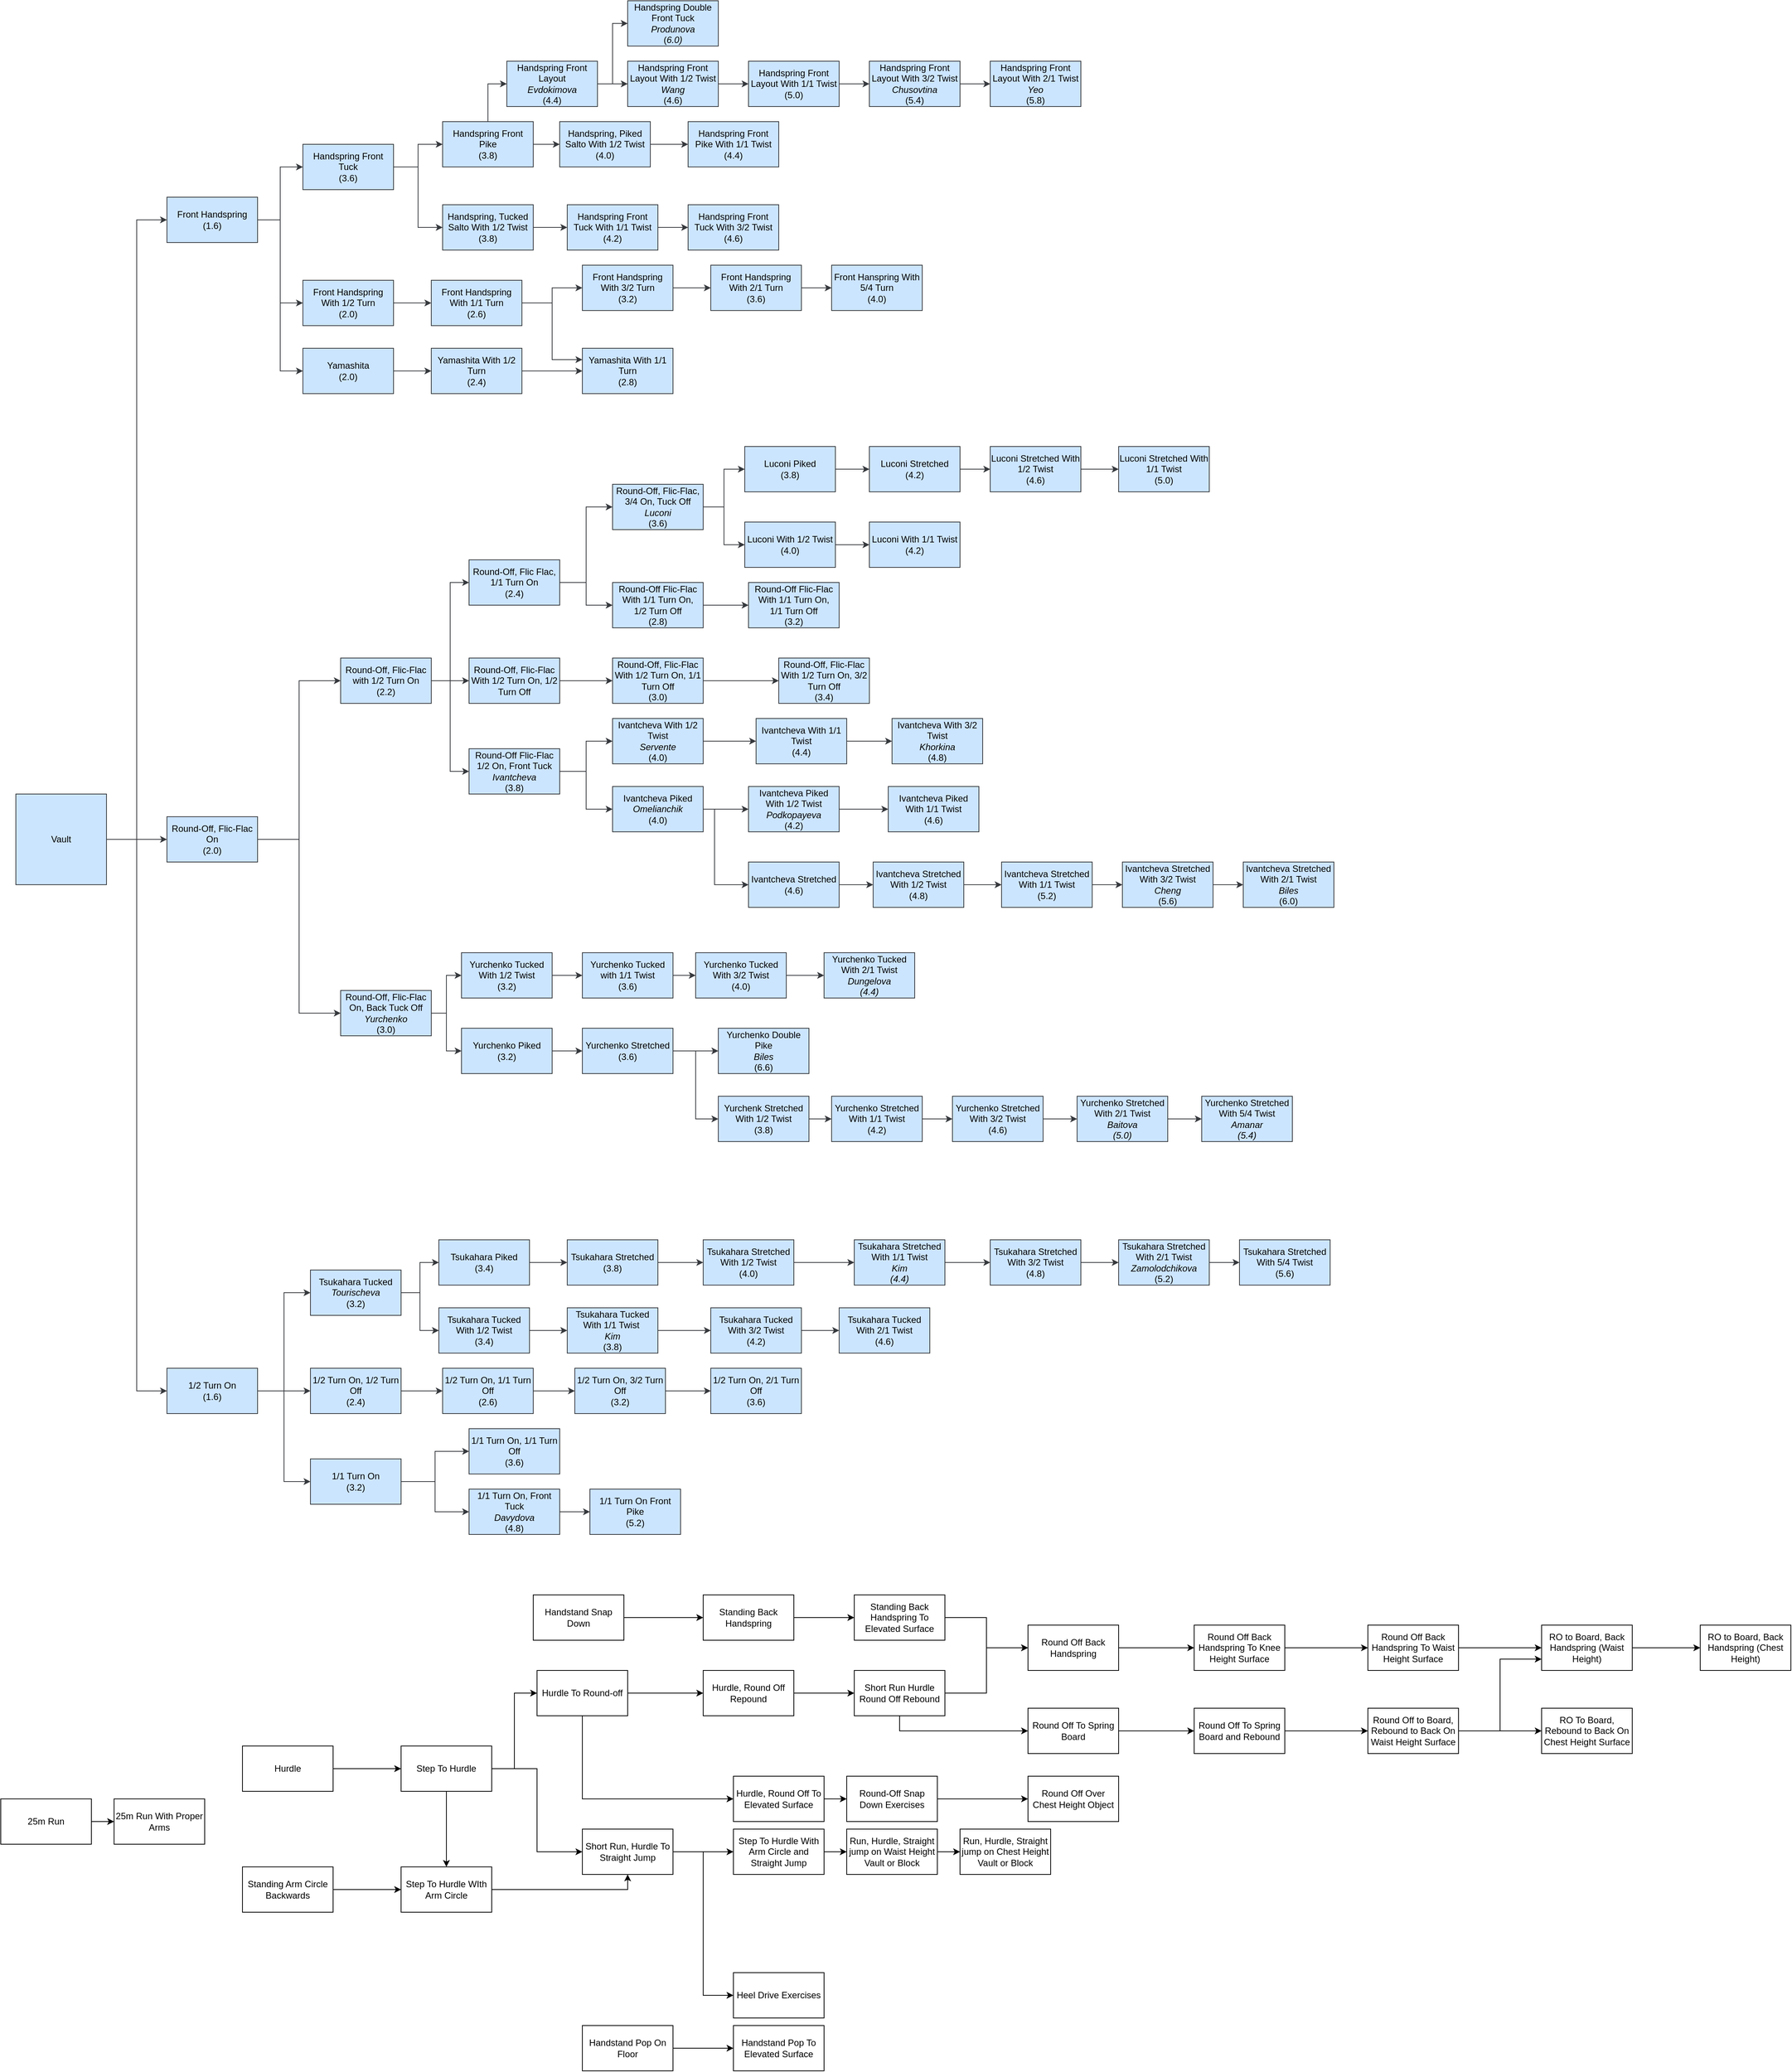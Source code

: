 <mxfile version="14.9.4" type="github">
  <diagram id="RV4zC79hD4O7UWAC9cw_" name="Page-1">
    <mxGraphModel dx="1873" dy="1608" grid="1" gridSize="10" guides="1" tooltips="1" connect="1" arrows="1" fold="1" page="1" pageScale="1" pageWidth="850" pageHeight="1100" math="0" shadow="0">
      <root>
        <mxCell id="0" />
        <mxCell id="1" parent="0" />
        <mxCell id="A6usUt462V9UMGtc1Mbl-1" style="edgeStyle=orthogonalEdgeStyle;rounded=0;orthogonalLoop=1;jettySize=auto;html=1;entryX=0;entryY=0.5;entryDx=0;entryDy=0;fillColor=#cce5ff;strokeColor=#36393d;" edge="1" parent="1" source="A6usUt462V9UMGtc1Mbl-4" target="A6usUt462V9UMGtc1Mbl-58">
          <mxGeometry relative="1" as="geometry">
            <Array as="points">
              <mxPoint x="-410" y="-720" />
              <mxPoint x="-410" y="-790" />
            </Array>
          </mxGeometry>
        </mxCell>
        <mxCell id="A6usUt462V9UMGtc1Mbl-2" style="edgeStyle=orthogonalEdgeStyle;rounded=0;orthogonalLoop=1;jettySize=auto;html=1;entryX=0;entryY=0.5;entryDx=0;entryDy=0;fillColor=#cce5ff;strokeColor=#36393d;" edge="1" parent="1" source="A6usUt462V9UMGtc1Mbl-4" target="A6usUt462V9UMGtc1Mbl-6">
          <mxGeometry relative="1" as="geometry">
            <Array as="points">
              <mxPoint x="-410" y="-720" />
              <mxPoint x="-410" y="-610" />
            </Array>
          </mxGeometry>
        </mxCell>
        <mxCell id="A6usUt462V9UMGtc1Mbl-3" style="edgeStyle=orthogonalEdgeStyle;rounded=0;orthogonalLoop=1;jettySize=auto;html=1;entryX=0;entryY=0.5;entryDx=0;entryDy=0;fillColor=#cce5ff;strokeColor=#36393d;" edge="1" parent="1" source="A6usUt462V9UMGtc1Mbl-4" target="A6usUt462V9UMGtc1Mbl-16">
          <mxGeometry relative="1" as="geometry">
            <Array as="points">
              <mxPoint x="-410" y="-720" />
              <mxPoint x="-410" y="-520" />
            </Array>
          </mxGeometry>
        </mxCell>
        <mxCell id="A6usUt462V9UMGtc1Mbl-4" value="Front Handspring (1.6)" style="whiteSpace=wrap;html=1;fillColor=#cce5ff;strokeColor=#36393d;" vertex="1" parent="1">
          <mxGeometry x="-560" y="-750" width="120" height="60" as="geometry" />
        </mxCell>
        <mxCell id="A6usUt462V9UMGtc1Mbl-5" style="edgeStyle=orthogonalEdgeStyle;rounded=0;orthogonalLoop=1;jettySize=auto;html=1;entryX=0;entryY=0.5;entryDx=0;entryDy=0;fillColor=#cce5ff;strokeColor=#36393d;" edge="1" parent="1" source="A6usUt462V9UMGtc1Mbl-6" target="A6usUt462V9UMGtc1Mbl-9">
          <mxGeometry relative="1" as="geometry" />
        </mxCell>
        <mxCell id="A6usUt462V9UMGtc1Mbl-6" value="Front Handspring With 1/2 Turn&lt;br&gt;(2.0)" style="whiteSpace=wrap;html=1;fillColor=#cce5ff;strokeColor=#36393d;" vertex="1" parent="1">
          <mxGeometry x="-380" y="-640" width="120" height="60" as="geometry" />
        </mxCell>
        <mxCell id="A6usUt462V9UMGtc1Mbl-7" style="edgeStyle=orthogonalEdgeStyle;rounded=0;orthogonalLoop=1;jettySize=auto;html=1;entryX=0;entryY=0.5;entryDx=0;entryDy=0;fillColor=#cce5ff;strokeColor=#36393d;" edge="1" parent="1" source="A6usUt462V9UMGtc1Mbl-9" target="A6usUt462V9UMGtc1Mbl-11">
          <mxGeometry relative="1" as="geometry" />
        </mxCell>
        <mxCell id="A6usUt462V9UMGtc1Mbl-8" style="edgeStyle=orthogonalEdgeStyle;rounded=0;orthogonalLoop=1;jettySize=auto;html=1;entryX=0;entryY=0.25;entryDx=0;entryDy=0;fillColor=#cce5ff;strokeColor=#36393d;" edge="1" parent="1" source="A6usUt462V9UMGtc1Mbl-9" target="A6usUt462V9UMGtc1Mbl-19">
          <mxGeometry relative="1" as="geometry" />
        </mxCell>
        <mxCell id="A6usUt462V9UMGtc1Mbl-9" value="Front Handspring With 1/1 Turn&lt;br&gt;(2.6)" style="whiteSpace=wrap;html=1;fillColor=#cce5ff;strokeColor=#36393d;" vertex="1" parent="1">
          <mxGeometry x="-210" y="-640" width="120" height="60" as="geometry" />
        </mxCell>
        <mxCell id="A6usUt462V9UMGtc1Mbl-10" style="edgeStyle=orthogonalEdgeStyle;rounded=0;orthogonalLoop=1;jettySize=auto;html=1;entryX=0;entryY=0.5;entryDx=0;entryDy=0;fillColor=#cce5ff;strokeColor=#36393d;" edge="1" parent="1" source="A6usUt462V9UMGtc1Mbl-11" target="A6usUt462V9UMGtc1Mbl-13">
          <mxGeometry relative="1" as="geometry" />
        </mxCell>
        <mxCell id="A6usUt462V9UMGtc1Mbl-11" value="Front Handspring With 3/2 Turn&lt;br&gt;(3.2)" style="whiteSpace=wrap;html=1;fillColor=#cce5ff;strokeColor=#36393d;" vertex="1" parent="1">
          <mxGeometry x="-10" y="-660" width="120" height="60" as="geometry" />
        </mxCell>
        <mxCell id="A6usUt462V9UMGtc1Mbl-12" style="edgeStyle=orthogonalEdgeStyle;rounded=0;orthogonalLoop=1;jettySize=auto;html=1;fillColor=#cce5ff;strokeColor=#36393d;" edge="1" parent="1" source="A6usUt462V9UMGtc1Mbl-13" target="A6usUt462V9UMGtc1Mbl-14">
          <mxGeometry relative="1" as="geometry" />
        </mxCell>
        <mxCell id="A6usUt462V9UMGtc1Mbl-13" value="Front Handspring With 2/1 Turn &lt;br&gt;(3.6)" style="whiteSpace=wrap;html=1;fillColor=#cce5ff;strokeColor=#36393d;" vertex="1" parent="1">
          <mxGeometry x="160" y="-660" width="120" height="60" as="geometry" />
        </mxCell>
        <mxCell id="A6usUt462V9UMGtc1Mbl-14" value="Front Hanspring With 5/4 Turn &lt;br&gt;(4.0)" style="whiteSpace=wrap;html=1;fillColor=#cce5ff;strokeColor=#36393d;" vertex="1" parent="1">
          <mxGeometry x="320" y="-660" width="120" height="60" as="geometry" />
        </mxCell>
        <mxCell id="A6usUt462V9UMGtc1Mbl-15" style="edgeStyle=orthogonalEdgeStyle;rounded=0;orthogonalLoop=1;jettySize=auto;html=1;entryX=0;entryY=0.5;entryDx=0;entryDy=0;fillColor=#cce5ff;strokeColor=#36393d;" edge="1" parent="1" source="A6usUt462V9UMGtc1Mbl-16" target="A6usUt462V9UMGtc1Mbl-18">
          <mxGeometry relative="1" as="geometry" />
        </mxCell>
        <mxCell id="A6usUt462V9UMGtc1Mbl-16" value="Yamashita &lt;br&gt;(2.0)" style="whiteSpace=wrap;html=1;fillColor=#cce5ff;strokeColor=#36393d;" vertex="1" parent="1">
          <mxGeometry x="-380" y="-550" width="120" height="60" as="geometry" />
        </mxCell>
        <mxCell id="A6usUt462V9UMGtc1Mbl-17" style="edgeStyle=orthogonalEdgeStyle;rounded=0;orthogonalLoop=1;jettySize=auto;html=1;entryX=0;entryY=0.5;entryDx=0;entryDy=0;fillColor=#cce5ff;strokeColor=#36393d;" edge="1" parent="1" source="A6usUt462V9UMGtc1Mbl-18" target="A6usUt462V9UMGtc1Mbl-19">
          <mxGeometry relative="1" as="geometry" />
        </mxCell>
        <mxCell id="A6usUt462V9UMGtc1Mbl-18" value="Yamashita With 1/2 Turn&lt;br&gt;(2.4)" style="whiteSpace=wrap;html=1;fillColor=#cce5ff;strokeColor=#36393d;" vertex="1" parent="1">
          <mxGeometry x="-210" y="-550" width="120" height="60" as="geometry" />
        </mxCell>
        <mxCell id="A6usUt462V9UMGtc1Mbl-19" value="Yamashita With 1/1 Turn&lt;br&gt;(2.8)" style="whiteSpace=wrap;html=1;fillColor=#cce5ff;strokeColor=#36393d;" vertex="1" parent="1">
          <mxGeometry x="-10" y="-550" width="120" height="60" as="geometry" />
        </mxCell>
        <mxCell id="A6usUt462V9UMGtc1Mbl-20" style="edgeStyle=orthogonalEdgeStyle;rounded=0;orthogonalLoop=1;jettySize=auto;html=1;fillColor=#cce5ff;strokeColor=#36393d;" edge="1" parent="1" source="A6usUt462V9UMGtc1Mbl-23" target="A6usUt462V9UMGtc1Mbl-25">
          <mxGeometry relative="1" as="geometry" />
        </mxCell>
        <mxCell id="A6usUt462V9UMGtc1Mbl-21" style="edgeStyle=orthogonalEdgeStyle;rounded=0;orthogonalLoop=1;jettySize=auto;html=1;entryX=0;entryY=0.5;entryDx=0;entryDy=0;fillColor=#cce5ff;strokeColor=#36393d;" edge="1" parent="1" source="A6usUt462V9UMGtc1Mbl-23" target="A6usUt462V9UMGtc1Mbl-33">
          <mxGeometry relative="1" as="geometry" />
        </mxCell>
        <mxCell id="A6usUt462V9UMGtc1Mbl-22" style="edgeStyle=orthogonalEdgeStyle;rounded=0;orthogonalLoop=1;jettySize=auto;html=1;entryX=0;entryY=0.5;entryDx=0;entryDy=0;fillColor=#cce5ff;strokeColor=#36393d;" edge="1" parent="1" source="A6usUt462V9UMGtc1Mbl-23" target="A6usUt462V9UMGtc1Mbl-85">
          <mxGeometry relative="1" as="geometry" />
        </mxCell>
        <mxCell id="A6usUt462V9UMGtc1Mbl-23" value="1/2 Turn On &lt;br&gt;(1.6)" style="whiteSpace=wrap;html=1;fillColor=#cce5ff;strokeColor=#36393d;" vertex="1" parent="1">
          <mxGeometry x="-560" y="800" width="120" height="60" as="geometry" />
        </mxCell>
        <mxCell id="A6usUt462V9UMGtc1Mbl-24" style="edgeStyle=orthogonalEdgeStyle;rounded=0;orthogonalLoop=1;jettySize=auto;html=1;entryX=0;entryY=0.5;entryDx=0;entryDy=0;fillColor=#cce5ff;strokeColor=#36393d;" edge="1" parent="1" source="A6usUt462V9UMGtc1Mbl-25" target="A6usUt462V9UMGtc1Mbl-27">
          <mxGeometry relative="1" as="geometry" />
        </mxCell>
        <mxCell id="A6usUt462V9UMGtc1Mbl-25" value="1/2 Turn On, 1/2 Turn Off &lt;br&gt;(2.4)" style="whiteSpace=wrap;html=1;fillColor=#cce5ff;strokeColor=#36393d;" vertex="1" parent="1">
          <mxGeometry x="-370" y="800" width="120" height="60" as="geometry" />
        </mxCell>
        <mxCell id="A6usUt462V9UMGtc1Mbl-26" style="edgeStyle=orthogonalEdgeStyle;rounded=0;orthogonalLoop=1;jettySize=auto;html=1;entryX=0;entryY=0.5;entryDx=0;entryDy=0;fillColor=#cce5ff;strokeColor=#36393d;" edge="1" parent="1" source="A6usUt462V9UMGtc1Mbl-27" target="A6usUt462V9UMGtc1Mbl-29">
          <mxGeometry relative="1" as="geometry" />
        </mxCell>
        <mxCell id="A6usUt462V9UMGtc1Mbl-27" value="1/2 Turn On, 1/1 Turn Off&lt;br&gt;(2.6)" style="whiteSpace=wrap;html=1;fillColor=#cce5ff;strokeColor=#36393d;" vertex="1" parent="1">
          <mxGeometry x="-195" y="800" width="120" height="60" as="geometry" />
        </mxCell>
        <mxCell id="A6usUt462V9UMGtc1Mbl-28" style="edgeStyle=orthogonalEdgeStyle;rounded=0;orthogonalLoop=1;jettySize=auto;html=1;entryX=0;entryY=0.5;entryDx=0;entryDy=0;fillColor=#cce5ff;strokeColor=#36393d;" edge="1" parent="1" source="A6usUt462V9UMGtc1Mbl-29" target="A6usUt462V9UMGtc1Mbl-30">
          <mxGeometry relative="1" as="geometry" />
        </mxCell>
        <mxCell id="A6usUt462V9UMGtc1Mbl-29" value="1/2 Turn On, 3/2 Turn Off&lt;br&gt;(3.2)" style="whiteSpace=wrap;html=1;fillColor=#cce5ff;strokeColor=#36393d;" vertex="1" parent="1">
          <mxGeometry x="-20" y="800" width="120" height="60" as="geometry" />
        </mxCell>
        <mxCell id="A6usUt462V9UMGtc1Mbl-30" value="1/2 Turn On, 2/1 Turn Off&lt;br&gt;(3.6)" style="whiteSpace=wrap;html=1;fillColor=#cce5ff;strokeColor=#36393d;" vertex="1" parent="1">
          <mxGeometry x="160" y="800" width="120" height="60" as="geometry" />
        </mxCell>
        <mxCell id="A6usUt462V9UMGtc1Mbl-31" style="edgeStyle=orthogonalEdgeStyle;rounded=0;orthogonalLoop=1;jettySize=auto;html=1;entryX=0;entryY=0.5;entryDx=0;entryDy=0;fillColor=#cce5ff;strokeColor=#36393d;" edge="1" parent="1" source="A6usUt462V9UMGtc1Mbl-33" target="A6usUt462V9UMGtc1Mbl-80">
          <mxGeometry relative="1" as="geometry" />
        </mxCell>
        <mxCell id="A6usUt462V9UMGtc1Mbl-32" style="edgeStyle=orthogonalEdgeStyle;rounded=0;orthogonalLoop=1;jettySize=auto;html=1;fillColor=#cce5ff;strokeColor=#36393d;" edge="1" parent="1" source="A6usUt462V9UMGtc1Mbl-33" target="A6usUt462V9UMGtc1Mbl-34">
          <mxGeometry relative="1" as="geometry" />
        </mxCell>
        <mxCell id="A6usUt462V9UMGtc1Mbl-33" value="1/1 Turn On&lt;br&gt;(3.2)" style="whiteSpace=wrap;html=1;fillColor=#cce5ff;strokeColor=#36393d;" vertex="1" parent="1">
          <mxGeometry x="-370" y="920" width="120" height="60" as="geometry" />
        </mxCell>
        <mxCell id="A6usUt462V9UMGtc1Mbl-34" value="1/1 Turn On, 1/1 Turn Off&lt;br&gt;(3.6)" style="whiteSpace=wrap;html=1;fillColor=#cce5ff;strokeColor=#36393d;" vertex="1" parent="1">
          <mxGeometry x="-160" y="880" width="120" height="60" as="geometry" />
        </mxCell>
        <mxCell id="A6usUt462V9UMGtc1Mbl-35" style="edgeStyle=orthogonalEdgeStyle;rounded=0;orthogonalLoop=1;jettySize=auto;html=1;entryX=0;entryY=0.5;entryDx=0;entryDy=0;fillColor=#cce5ff;strokeColor=#36393d;" edge="1" parent="1" source="A6usUt462V9UMGtc1Mbl-37" target="A6usUt462V9UMGtc1Mbl-52">
          <mxGeometry relative="1" as="geometry" />
        </mxCell>
        <mxCell id="A6usUt462V9UMGtc1Mbl-36" style="edgeStyle=orthogonalEdgeStyle;rounded=0;orthogonalLoop=1;jettySize=auto;html=1;entryX=0;entryY=0.5;entryDx=0;entryDy=0;fillColor=#cce5ff;strokeColor=#36393d;" edge="1" parent="1" source="A6usUt462V9UMGtc1Mbl-37" target="A6usUt462V9UMGtc1Mbl-108">
          <mxGeometry relative="1" as="geometry" />
        </mxCell>
        <mxCell id="A6usUt462V9UMGtc1Mbl-37" value="Round-Off, Flic-Flac On&lt;br&gt;(2.0)" style="whiteSpace=wrap;html=1;fillColor=#cce5ff;strokeColor=#36393d;" vertex="1" parent="1">
          <mxGeometry x="-560" y="70" width="120" height="60" as="geometry" />
        </mxCell>
        <mxCell id="A6usUt462V9UMGtc1Mbl-38" style="edgeStyle=orthogonalEdgeStyle;rounded=0;orthogonalLoop=1;jettySize=auto;html=1;entryX=0;entryY=0.5;entryDx=0;entryDy=0;fillColor=#cce5ff;strokeColor=#36393d;" edge="1" parent="1" source="A6usUt462V9UMGtc1Mbl-40" target="A6usUt462V9UMGtc1Mbl-134">
          <mxGeometry relative="1" as="geometry" />
        </mxCell>
        <mxCell id="A6usUt462V9UMGtc1Mbl-39" style="edgeStyle=orthogonalEdgeStyle;rounded=0;orthogonalLoop=1;jettySize=auto;html=1;entryX=0;entryY=0.5;entryDx=0;entryDy=0;fillColor=#cce5ff;strokeColor=#36393d;" edge="1" parent="1" source="A6usUt462V9UMGtc1Mbl-40" target="A6usUt462V9UMGtc1Mbl-131">
          <mxGeometry relative="1" as="geometry" />
        </mxCell>
        <mxCell id="A6usUt462V9UMGtc1Mbl-40" value="Round-Off, Flic-Flac, 3/4 On, Tuck Off&lt;br&gt;&lt;i&gt;Luconi&lt;/i&gt;&lt;br&gt;(3.6)" style="whiteSpace=wrap;html=1;fillColor=#cce5ff;strokeColor=#36393d;" vertex="1" parent="1">
          <mxGeometry x="30" y="-370" width="120" height="60" as="geometry" />
        </mxCell>
        <mxCell id="A6usUt462V9UMGtc1Mbl-41" style="edgeStyle=orthogonalEdgeStyle;rounded=0;orthogonalLoop=1;jettySize=auto;html=1;entryX=0;entryY=0.5;entryDx=0;entryDy=0;fillColor=#cce5ff;strokeColor=#36393d;" edge="1" parent="1" source="A6usUt462V9UMGtc1Mbl-43" target="A6usUt462V9UMGtc1Mbl-54">
          <mxGeometry relative="1" as="geometry" />
        </mxCell>
        <mxCell id="A6usUt462V9UMGtc1Mbl-42" style="edgeStyle=orthogonalEdgeStyle;rounded=0;orthogonalLoop=1;jettySize=auto;html=1;entryX=0;entryY=0.5;entryDx=0;entryDy=0;fillColor=#cce5ff;strokeColor=#36393d;" edge="1" parent="1" source="A6usUt462V9UMGtc1Mbl-43" target="A6usUt462V9UMGtc1Mbl-40">
          <mxGeometry relative="1" as="geometry" />
        </mxCell>
        <mxCell id="A6usUt462V9UMGtc1Mbl-43" value="Round-Off, Flic Flac, 1/1 Turn On&lt;br&gt;(2.4)" style="whiteSpace=wrap;html=1;fillColor=#cce5ff;strokeColor=#36393d;" vertex="1" parent="1">
          <mxGeometry x="-160" y="-270" width="120" height="60" as="geometry" />
        </mxCell>
        <mxCell id="A6usUt462V9UMGtc1Mbl-44" value="Round-Off, Flic-Flac With 1/2 Turn On, 3/2 Turn Off&lt;br&gt;(3.4)" style="whiteSpace=wrap;html=1;fillColor=#cce5ff;strokeColor=#36393d;" vertex="1" parent="1">
          <mxGeometry x="250" y="-140" width="120" height="60" as="geometry" />
        </mxCell>
        <mxCell id="A6usUt462V9UMGtc1Mbl-45" style="edgeStyle=orthogonalEdgeStyle;rounded=0;orthogonalLoop=1;jettySize=auto;html=1;entryX=0;entryY=0.5;entryDx=0;entryDy=0;fillColor=#cce5ff;strokeColor=#36393d;" edge="1" parent="1" source="A6usUt462V9UMGtc1Mbl-46" target="A6usUt462V9UMGtc1Mbl-44">
          <mxGeometry relative="1" as="geometry" />
        </mxCell>
        <mxCell id="A6usUt462V9UMGtc1Mbl-46" value="Round-Off, Flic-Flac With 1/2 Turn On, 1/1 Turn Off&lt;br&gt;(3.0)" style="whiteSpace=wrap;html=1;fillColor=#cce5ff;strokeColor=#36393d;" vertex="1" parent="1">
          <mxGeometry x="30" y="-140" width="120" height="60" as="geometry" />
        </mxCell>
        <mxCell id="A6usUt462V9UMGtc1Mbl-47" style="edgeStyle=orthogonalEdgeStyle;rounded=0;orthogonalLoop=1;jettySize=auto;html=1;entryX=0;entryY=0.5;entryDx=0;entryDy=0;fillColor=#cce5ff;strokeColor=#36393d;" edge="1" parent="1" source="A6usUt462V9UMGtc1Mbl-48" target="A6usUt462V9UMGtc1Mbl-46">
          <mxGeometry relative="1" as="geometry" />
        </mxCell>
        <mxCell id="A6usUt462V9UMGtc1Mbl-48" value="Round-Off, Flic-Flac With 1/2 Turn On, 1/2 Turn Off" style="whiteSpace=wrap;html=1;fillColor=#cce5ff;strokeColor=#36393d;" vertex="1" parent="1">
          <mxGeometry x="-160" y="-140" width="120" height="60" as="geometry" />
        </mxCell>
        <mxCell id="A6usUt462V9UMGtc1Mbl-49" style="edgeStyle=orthogonalEdgeStyle;rounded=0;orthogonalLoop=1;jettySize=auto;html=1;fillColor=#cce5ff;strokeColor=#36393d;" edge="1" parent="1" source="A6usUt462V9UMGtc1Mbl-52" target="A6usUt462V9UMGtc1Mbl-48">
          <mxGeometry relative="1" as="geometry" />
        </mxCell>
        <mxCell id="A6usUt462V9UMGtc1Mbl-50" style="edgeStyle=orthogonalEdgeStyle;rounded=0;orthogonalLoop=1;jettySize=auto;html=1;entryX=0;entryY=0.5;entryDx=0;entryDy=0;fillColor=#cce5ff;strokeColor=#36393d;" edge="1" parent="1" source="A6usUt462V9UMGtc1Mbl-52" target="A6usUt462V9UMGtc1Mbl-43">
          <mxGeometry relative="1" as="geometry" />
        </mxCell>
        <mxCell id="A6usUt462V9UMGtc1Mbl-51" style="edgeStyle=orthogonalEdgeStyle;rounded=0;orthogonalLoop=1;jettySize=auto;html=1;entryX=0;entryY=0.5;entryDx=0;entryDy=0;fillColor=#cce5ff;strokeColor=#36393d;" edge="1" parent="1" source="A6usUt462V9UMGtc1Mbl-52" target="A6usUt462V9UMGtc1Mbl-142">
          <mxGeometry relative="1" as="geometry" />
        </mxCell>
        <mxCell id="A6usUt462V9UMGtc1Mbl-52" value="Round-Off, Flic-Flac with 1/2 Turn On&lt;br&gt;(2.2)" style="whiteSpace=wrap;html=1;fillColor=#cce5ff;strokeColor=#36393d;" vertex="1" parent="1">
          <mxGeometry x="-330" y="-140" width="120" height="60" as="geometry" />
        </mxCell>
        <mxCell id="A6usUt462V9UMGtc1Mbl-53" style="edgeStyle=orthogonalEdgeStyle;rounded=0;orthogonalLoop=1;jettySize=auto;html=1;entryX=0;entryY=0.5;entryDx=0;entryDy=0;fillColor=#cce5ff;strokeColor=#36393d;" edge="1" parent="1" source="A6usUt462V9UMGtc1Mbl-54" target="A6usUt462V9UMGtc1Mbl-55">
          <mxGeometry relative="1" as="geometry" />
        </mxCell>
        <mxCell id="A6usUt462V9UMGtc1Mbl-54" value="Round-Off Flic-Flac With 1/1 Turn On,&lt;br&gt;1/2 Turn Off&lt;br&gt;(2.8)" style="whiteSpace=wrap;html=1;fillColor=#cce5ff;strokeColor=#36393d;" vertex="1" parent="1">
          <mxGeometry x="30" y="-240" width="120" height="60" as="geometry" />
        </mxCell>
        <mxCell id="A6usUt462V9UMGtc1Mbl-55" value="Round-Off Flic-Flac With 1/1 Turn On,&lt;br&gt;1/1 Turn Off&lt;br&gt;(3.2)" style="whiteSpace=wrap;html=1;fillColor=#cce5ff;strokeColor=#36393d;" vertex="1" parent="1">
          <mxGeometry x="210" y="-240" width="120" height="60" as="geometry" />
        </mxCell>
        <mxCell id="A6usUt462V9UMGtc1Mbl-56" style="edgeStyle=orthogonalEdgeStyle;rounded=0;orthogonalLoop=1;jettySize=auto;html=1;entryX=0;entryY=0.5;entryDx=0;entryDy=0;fillColor=#cce5ff;strokeColor=#36393d;" edge="1" parent="1" source="A6usUt462V9UMGtc1Mbl-58" target="A6usUt462V9UMGtc1Mbl-60">
          <mxGeometry relative="1" as="geometry" />
        </mxCell>
        <mxCell id="A6usUt462V9UMGtc1Mbl-57" style="edgeStyle=orthogonalEdgeStyle;rounded=0;orthogonalLoop=1;jettySize=auto;html=1;entryX=0;entryY=0.5;entryDx=0;entryDy=0;fillColor=#cce5ff;strokeColor=#36393d;" edge="1" parent="1" source="A6usUt462V9UMGtc1Mbl-58" target="A6usUt462V9UMGtc1Mbl-66">
          <mxGeometry relative="1" as="geometry" />
        </mxCell>
        <mxCell id="A6usUt462V9UMGtc1Mbl-58" value="Handspring Front Tuck&lt;br&gt;(3.6)" style="whiteSpace=wrap;html=1;fillColor=#cce5ff;strokeColor=#36393d;" vertex="1" parent="1">
          <mxGeometry x="-380" y="-820" width="120" height="60" as="geometry" />
        </mxCell>
        <mxCell id="A6usUt462V9UMGtc1Mbl-59" style="edgeStyle=orthogonalEdgeStyle;rounded=0;orthogonalLoop=1;jettySize=auto;html=1;entryX=0;entryY=0.5;entryDx=0;entryDy=0;fillColor=#cce5ff;strokeColor=#36393d;" edge="1" parent="1" source="A6usUt462V9UMGtc1Mbl-60" target="A6usUt462V9UMGtc1Mbl-62">
          <mxGeometry relative="1" as="geometry" />
        </mxCell>
        <mxCell id="A6usUt462V9UMGtc1Mbl-60" value="Handspring, Tucked Salto With 1/2 Twist&lt;br&gt;(3.8)" style="whiteSpace=wrap;html=1;fillColor=#cce5ff;strokeColor=#36393d;" vertex="1" parent="1">
          <mxGeometry x="-195" y="-740" width="120" height="60" as="geometry" />
        </mxCell>
        <mxCell id="A6usUt462V9UMGtc1Mbl-61" style="edgeStyle=orthogonalEdgeStyle;rounded=0;orthogonalLoop=1;jettySize=auto;html=1;entryX=0;entryY=0.5;entryDx=0;entryDy=0;fillColor=#cce5ff;strokeColor=#36393d;" edge="1" parent="1" source="A6usUt462V9UMGtc1Mbl-62" target="A6usUt462V9UMGtc1Mbl-63">
          <mxGeometry relative="1" as="geometry" />
        </mxCell>
        <mxCell id="A6usUt462V9UMGtc1Mbl-62" value="Handspring Front Tuck With 1/1 Twist&lt;br&gt;(4.2)" style="whiteSpace=wrap;html=1;fillColor=#cce5ff;strokeColor=#36393d;" vertex="1" parent="1">
          <mxGeometry x="-30" y="-740" width="120" height="60" as="geometry" />
        </mxCell>
        <mxCell id="A6usUt462V9UMGtc1Mbl-63" value="Handspring Front Tuck With 3/2 Twist&lt;br&gt;(4.6)" style="whiteSpace=wrap;html=1;fillColor=#cce5ff;strokeColor=#36393d;" vertex="1" parent="1">
          <mxGeometry x="130" y="-740" width="120" height="60" as="geometry" />
        </mxCell>
        <mxCell id="A6usUt462V9UMGtc1Mbl-64" style="edgeStyle=orthogonalEdgeStyle;rounded=0;orthogonalLoop=1;jettySize=auto;html=1;entryX=0;entryY=0.5;entryDx=0;entryDy=0;fillColor=#cce5ff;strokeColor=#36393d;" edge="1" parent="1" source="A6usUt462V9UMGtc1Mbl-66" target="A6usUt462V9UMGtc1Mbl-68">
          <mxGeometry relative="1" as="geometry" />
        </mxCell>
        <mxCell id="A6usUt462V9UMGtc1Mbl-65" style="edgeStyle=orthogonalEdgeStyle;rounded=0;orthogonalLoop=1;jettySize=auto;html=1;entryX=0;entryY=0.5;entryDx=0;entryDy=0;fillColor=#cce5ff;strokeColor=#36393d;" edge="1" parent="1" source="A6usUt462V9UMGtc1Mbl-66" target="A6usUt462V9UMGtc1Mbl-72">
          <mxGeometry relative="1" as="geometry">
            <Array as="points">
              <mxPoint x="-135" y="-900" />
            </Array>
          </mxGeometry>
        </mxCell>
        <mxCell id="A6usUt462V9UMGtc1Mbl-66" value="Handspring Front Pike&lt;br&gt;(3.8)" style="whiteSpace=wrap;html=1;fillColor=#cce5ff;strokeColor=#36393d;" vertex="1" parent="1">
          <mxGeometry x="-195" y="-850" width="120" height="60" as="geometry" />
        </mxCell>
        <mxCell id="A6usUt462V9UMGtc1Mbl-67" style="edgeStyle=orthogonalEdgeStyle;rounded=0;orthogonalLoop=1;jettySize=auto;html=1;entryX=0;entryY=0.5;entryDx=0;entryDy=0;fillColor=#cce5ff;strokeColor=#36393d;" edge="1" parent="1" source="A6usUt462V9UMGtc1Mbl-68" target="A6usUt462V9UMGtc1Mbl-69">
          <mxGeometry relative="1" as="geometry" />
        </mxCell>
        <mxCell id="A6usUt462V9UMGtc1Mbl-68" value="Handspring, Piked Salto With 1/2 Twist&lt;br&gt;(4.0)" style="whiteSpace=wrap;html=1;fillColor=#cce5ff;strokeColor=#36393d;" vertex="1" parent="1">
          <mxGeometry x="-40" y="-850" width="120" height="60" as="geometry" />
        </mxCell>
        <mxCell id="A6usUt462V9UMGtc1Mbl-69" value="Handspring Front Pike With 1/1 Twist&lt;br&gt;(4.4)" style="whiteSpace=wrap;html=1;fillColor=#cce5ff;strokeColor=#36393d;" vertex="1" parent="1">
          <mxGeometry x="130" y="-850" width="120" height="60" as="geometry" />
        </mxCell>
        <mxCell id="A6usUt462V9UMGtc1Mbl-70" style="edgeStyle=orthogonalEdgeStyle;rounded=0;orthogonalLoop=1;jettySize=auto;html=1;entryX=0;entryY=0.5;entryDx=0;entryDy=0;fillColor=#cce5ff;strokeColor=#36393d;" edge="1" parent="1" source="A6usUt462V9UMGtc1Mbl-72" target="A6usUt462V9UMGtc1Mbl-168">
          <mxGeometry relative="1" as="geometry" />
        </mxCell>
        <mxCell id="A6usUt462V9UMGtc1Mbl-71" style="edgeStyle=orthogonalEdgeStyle;rounded=0;orthogonalLoop=1;jettySize=auto;html=1;entryX=0;entryY=0.5;entryDx=0;entryDy=0;fillColor=#cce5ff;strokeColor=#36393d;" edge="1" parent="1" source="A6usUt462V9UMGtc1Mbl-72" target="A6usUt462V9UMGtc1Mbl-82">
          <mxGeometry relative="1" as="geometry" />
        </mxCell>
        <mxCell id="A6usUt462V9UMGtc1Mbl-72" value="Handspring Front Layout&lt;br&gt;&lt;i&gt;Evdokimova&lt;/i&gt;&lt;br&gt;(4.4)" style="whiteSpace=wrap;html=1;fillColor=#cce5ff;strokeColor=#36393d;" vertex="1" parent="1">
          <mxGeometry x="-110" y="-930" width="120" height="60" as="geometry" />
        </mxCell>
        <mxCell id="A6usUt462V9UMGtc1Mbl-73" style="edgeStyle=orthogonalEdgeStyle;rounded=0;orthogonalLoop=1;jettySize=auto;html=1;entryX=0;entryY=0.5;entryDx=0;entryDy=0;fillColor=#cce5ff;strokeColor=#36393d;" edge="1" parent="1" source="A6usUt462V9UMGtc1Mbl-168" target="A6usUt462V9UMGtc1Mbl-75">
          <mxGeometry relative="1" as="geometry" />
        </mxCell>
        <mxCell id="A6usUt462V9UMGtc1Mbl-74" style="edgeStyle=orthogonalEdgeStyle;rounded=0;orthogonalLoop=1;jettySize=auto;html=1;entryX=0;entryY=0.5;entryDx=0;entryDy=0;fillColor=#cce5ff;strokeColor=#36393d;" edge="1" parent="1" source="A6usUt462V9UMGtc1Mbl-75" target="A6usUt462V9UMGtc1Mbl-77">
          <mxGeometry relative="1" as="geometry" />
        </mxCell>
        <mxCell id="A6usUt462V9UMGtc1Mbl-75" value="Handspring Front Layout With 1/1 Twist&lt;br&gt;(5.0)" style="whiteSpace=wrap;html=1;fillColor=#cce5ff;strokeColor=#36393d;" vertex="1" parent="1">
          <mxGeometry x="210" y="-930" width="120" height="60" as="geometry" />
        </mxCell>
        <mxCell id="A6usUt462V9UMGtc1Mbl-76" style="edgeStyle=orthogonalEdgeStyle;rounded=0;orthogonalLoop=1;jettySize=auto;html=1;entryX=0;entryY=0.5;entryDx=0;entryDy=0;fillColor=#cce5ff;strokeColor=#36393d;" edge="1" parent="1" source="A6usUt462V9UMGtc1Mbl-77" target="A6usUt462V9UMGtc1Mbl-78">
          <mxGeometry relative="1" as="geometry" />
        </mxCell>
        <mxCell id="A6usUt462V9UMGtc1Mbl-77" value="Handspring Front Layout With 3/2 Twist&lt;br&gt;&lt;i&gt;Chusovtina&lt;br&gt;&lt;/i&gt;(5.4)" style="whiteSpace=wrap;html=1;fillColor=#cce5ff;strokeColor=#36393d;" vertex="1" parent="1">
          <mxGeometry x="370" y="-930" width="120" height="60" as="geometry" />
        </mxCell>
        <mxCell id="A6usUt462V9UMGtc1Mbl-78" value="Handspring Front Layout With 2/1 Twist&lt;br&gt;&lt;i&gt;Yeo&lt;br&gt;&lt;/i&gt;(5.8)" style="whiteSpace=wrap;html=1;fillColor=#cce5ff;strokeColor=#36393d;" vertex="1" parent="1">
          <mxGeometry x="530" y="-930" width="120" height="60" as="geometry" />
        </mxCell>
        <mxCell id="A6usUt462V9UMGtc1Mbl-79" style="edgeStyle=orthogonalEdgeStyle;rounded=0;orthogonalLoop=1;jettySize=auto;html=1;entryX=0;entryY=0.5;entryDx=0;entryDy=0;fillColor=#cce5ff;strokeColor=#36393d;" edge="1" parent="1" source="A6usUt462V9UMGtc1Mbl-80" target="A6usUt462V9UMGtc1Mbl-81">
          <mxGeometry relative="1" as="geometry" />
        </mxCell>
        <mxCell id="A6usUt462V9UMGtc1Mbl-80" value="1/1 Turn On, Front Tuck&lt;br&gt;&lt;i&gt;Davydova&lt;br&gt;&lt;/i&gt;(4.8)" style="whiteSpace=wrap;html=1;fillColor=#cce5ff;strokeColor=#36393d;" vertex="1" parent="1">
          <mxGeometry x="-160" y="960" width="120" height="60" as="geometry" />
        </mxCell>
        <mxCell id="A6usUt462V9UMGtc1Mbl-81" value="1/1 Turn On Front Pike&lt;br&gt;(5.2)" style="whiteSpace=wrap;html=1;fillColor=#cce5ff;strokeColor=#36393d;" vertex="1" parent="1">
          <mxGeometry y="960" width="120" height="60" as="geometry" />
        </mxCell>
        <mxCell id="A6usUt462V9UMGtc1Mbl-82" value="Handspring Double Front Tuck&lt;br&gt;&lt;i&gt;Produnova&lt;br&gt;&lt;/i&gt;(&lt;i&gt;6.0)&lt;/i&gt;" style="whiteSpace=wrap;html=1;fillColor=#cce5ff;strokeColor=#36393d;" vertex="1" parent="1">
          <mxGeometry x="50" y="-1010" width="120" height="60" as="geometry" />
        </mxCell>
        <mxCell id="A6usUt462V9UMGtc1Mbl-83" style="edgeStyle=orthogonalEdgeStyle;rounded=0;orthogonalLoop=1;jettySize=auto;html=1;entryX=0;entryY=0.5;entryDx=0;entryDy=0;fillColor=#cce5ff;strokeColor=#36393d;" edge="1" parent="1" source="A6usUt462V9UMGtc1Mbl-85" target="A6usUt462V9UMGtc1Mbl-87">
          <mxGeometry relative="1" as="geometry" />
        </mxCell>
        <mxCell id="A6usUt462V9UMGtc1Mbl-84" style="edgeStyle=orthogonalEdgeStyle;rounded=0;orthogonalLoop=1;jettySize=auto;html=1;entryX=0;entryY=0.5;entryDx=0;entryDy=0;fillColor=#cce5ff;strokeColor=#36393d;" edge="1" parent="1" source="A6usUt462V9UMGtc1Mbl-85" target="A6usUt462V9UMGtc1Mbl-94">
          <mxGeometry relative="1" as="geometry">
            <mxPoint x="140" y="720" as="targetPoint" />
          </mxGeometry>
        </mxCell>
        <mxCell id="A6usUt462V9UMGtc1Mbl-85" value="Tsukahara Tucked&lt;br&gt;&lt;i&gt;Tourischeva&lt;br&gt;&lt;/i&gt;(3.2)" style="whiteSpace=wrap;html=1;fillColor=#cce5ff;strokeColor=#36393d;" vertex="1" parent="1">
          <mxGeometry x="-370" y="670" width="120" height="60" as="geometry" />
        </mxCell>
        <mxCell id="A6usUt462V9UMGtc1Mbl-86" style="edgeStyle=orthogonalEdgeStyle;rounded=0;orthogonalLoop=1;jettySize=auto;html=1;entryX=0;entryY=0.5;entryDx=0;entryDy=0;fillColor=#cce5ff;strokeColor=#36393d;" edge="1" parent="1" source="A6usUt462V9UMGtc1Mbl-87" target="A6usUt462V9UMGtc1Mbl-89">
          <mxGeometry relative="1" as="geometry" />
        </mxCell>
        <mxCell id="A6usUt462V9UMGtc1Mbl-87" value="Tsukahara Tucked With 1/2 Twist&lt;br&gt;(3.4)" style="whiteSpace=wrap;html=1;fillColor=#cce5ff;strokeColor=#36393d;" vertex="1" parent="1">
          <mxGeometry x="-200" y="720" width="120" height="60" as="geometry" />
        </mxCell>
        <mxCell id="A6usUt462V9UMGtc1Mbl-88" style="edgeStyle=orthogonalEdgeStyle;rounded=0;orthogonalLoop=1;jettySize=auto;html=1;entryX=0;entryY=0.5;entryDx=0;entryDy=0;fillColor=#cce5ff;strokeColor=#36393d;" edge="1" parent="1" source="A6usUt462V9UMGtc1Mbl-89" target="A6usUt462V9UMGtc1Mbl-91">
          <mxGeometry relative="1" as="geometry" />
        </mxCell>
        <mxCell id="A6usUt462V9UMGtc1Mbl-89" value="Tsukahara Tucked With 1/1 Twist&amp;nbsp;&lt;br&gt;&lt;i&gt;Kim&lt;br&gt;&lt;/i&gt;(3.8)" style="whiteSpace=wrap;html=1;fillColor=#cce5ff;strokeColor=#36393d;" vertex="1" parent="1">
          <mxGeometry x="-30" y="720" width="120" height="60" as="geometry" />
        </mxCell>
        <mxCell id="A6usUt462V9UMGtc1Mbl-90" style="edgeStyle=orthogonalEdgeStyle;rounded=0;orthogonalLoop=1;jettySize=auto;html=1;entryX=0;entryY=0.5;entryDx=0;entryDy=0;fillColor=#cce5ff;strokeColor=#36393d;" edge="1" parent="1" source="A6usUt462V9UMGtc1Mbl-91" target="A6usUt462V9UMGtc1Mbl-92">
          <mxGeometry relative="1" as="geometry" />
        </mxCell>
        <mxCell id="A6usUt462V9UMGtc1Mbl-91" value="Tsukahara Tucked With 3/2 Twist&lt;br&gt;(4.2)" style="whiteSpace=wrap;html=1;fillColor=#cce5ff;strokeColor=#36393d;" vertex="1" parent="1">
          <mxGeometry x="160" y="720" width="120" height="60" as="geometry" />
        </mxCell>
        <mxCell id="A6usUt462V9UMGtc1Mbl-92" value="Tsukahara Tucked With 2/1 Twist&lt;br&gt;(4.6)" style="whiteSpace=wrap;html=1;fillColor=#cce5ff;strokeColor=#36393d;" vertex="1" parent="1">
          <mxGeometry x="330" y="720" width="120" height="60" as="geometry" />
        </mxCell>
        <mxCell id="A6usUt462V9UMGtc1Mbl-93" style="edgeStyle=orthogonalEdgeStyle;rounded=0;orthogonalLoop=1;jettySize=auto;html=1;entryX=0;entryY=0.5;entryDx=0;entryDy=0;fillColor=#cce5ff;strokeColor=#36393d;" edge="1" parent="1" source="A6usUt462V9UMGtc1Mbl-94" target="A6usUt462V9UMGtc1Mbl-96">
          <mxGeometry relative="1" as="geometry" />
        </mxCell>
        <mxCell id="A6usUt462V9UMGtc1Mbl-94" value="Tsukahara Piked&lt;br&gt;(3.4)" style="whiteSpace=wrap;html=1;fillColor=#cce5ff;strokeColor=#36393d;" vertex="1" parent="1">
          <mxGeometry x="-200" y="630" width="120" height="60" as="geometry" />
        </mxCell>
        <mxCell id="A6usUt462V9UMGtc1Mbl-95" style="edgeStyle=orthogonalEdgeStyle;rounded=0;orthogonalLoop=1;jettySize=auto;html=1;entryX=0;entryY=0.5;entryDx=0;entryDy=0;fillColor=#cce5ff;strokeColor=#36393d;" edge="1" parent="1" source="A6usUt462V9UMGtc1Mbl-96" target="A6usUt462V9UMGtc1Mbl-98">
          <mxGeometry relative="1" as="geometry" />
        </mxCell>
        <mxCell id="A6usUt462V9UMGtc1Mbl-96" value="Tsukahara Stretched (3.8)" style="whiteSpace=wrap;html=1;fillColor=#cce5ff;strokeColor=#36393d;" vertex="1" parent="1">
          <mxGeometry x="-30" y="630" width="120" height="60" as="geometry" />
        </mxCell>
        <mxCell id="A6usUt462V9UMGtc1Mbl-97" style="edgeStyle=orthogonalEdgeStyle;rounded=0;orthogonalLoop=1;jettySize=auto;html=1;entryX=0;entryY=0.5;entryDx=0;entryDy=0;fillColor=#cce5ff;strokeColor=#36393d;" edge="1" parent="1" source="A6usUt462V9UMGtc1Mbl-98" target="A6usUt462V9UMGtc1Mbl-100">
          <mxGeometry relative="1" as="geometry" />
        </mxCell>
        <mxCell id="A6usUt462V9UMGtc1Mbl-98" value="Tsukahara Stretched With 1/2 Twist&lt;br&gt;(4.0)" style="whiteSpace=wrap;html=1;fillColor=#cce5ff;strokeColor=#36393d;" vertex="1" parent="1">
          <mxGeometry x="150" y="630" width="120" height="60" as="geometry" />
        </mxCell>
        <mxCell id="A6usUt462V9UMGtc1Mbl-99" style="edgeStyle=orthogonalEdgeStyle;rounded=0;orthogonalLoop=1;jettySize=auto;html=1;entryX=0;entryY=0.5;entryDx=0;entryDy=0;fillColor=#cce5ff;strokeColor=#36393d;" edge="1" parent="1" source="A6usUt462V9UMGtc1Mbl-100" target="A6usUt462V9UMGtc1Mbl-102">
          <mxGeometry relative="1" as="geometry" />
        </mxCell>
        <mxCell id="A6usUt462V9UMGtc1Mbl-100" value="Tsukahara Stretched With 1/1 Twist&lt;br&gt;&lt;i&gt;Kim&lt;br&gt;(4.4)&lt;/i&gt;" style="whiteSpace=wrap;html=1;fillColor=#cce5ff;strokeColor=#36393d;" vertex="1" parent="1">
          <mxGeometry x="350" y="630" width="120" height="60" as="geometry" />
        </mxCell>
        <mxCell id="A6usUt462V9UMGtc1Mbl-101" style="edgeStyle=orthogonalEdgeStyle;rounded=0;orthogonalLoop=1;jettySize=auto;html=1;entryX=0;entryY=0.5;entryDx=0;entryDy=0;fillColor=#cce5ff;strokeColor=#36393d;" edge="1" parent="1" source="A6usUt462V9UMGtc1Mbl-102" target="A6usUt462V9UMGtc1Mbl-104">
          <mxGeometry relative="1" as="geometry" />
        </mxCell>
        <mxCell id="A6usUt462V9UMGtc1Mbl-102" value="Tsukahara Stretched With 3/2 Twist&lt;br&gt;(4.8)" style="whiteSpace=wrap;html=1;fillColor=#cce5ff;strokeColor=#36393d;" vertex="1" parent="1">
          <mxGeometry x="530" y="630" width="120" height="60" as="geometry" />
        </mxCell>
        <mxCell id="A6usUt462V9UMGtc1Mbl-103" style="edgeStyle=orthogonalEdgeStyle;rounded=0;orthogonalLoop=1;jettySize=auto;html=1;fillColor=#cce5ff;strokeColor=#36393d;" edge="1" parent="1" source="A6usUt462V9UMGtc1Mbl-104" target="A6usUt462V9UMGtc1Mbl-105">
          <mxGeometry relative="1" as="geometry" />
        </mxCell>
        <mxCell id="A6usUt462V9UMGtc1Mbl-104" value="Tsukahara Stretched With 2/1 Twist&lt;br&gt;&lt;i&gt;Zamolodchikova&lt;br&gt;&lt;/i&gt;(5.2)" style="whiteSpace=wrap;html=1;fillColor=#cce5ff;strokeColor=#36393d;" vertex="1" parent="1">
          <mxGeometry x="700" y="630" width="120" height="60" as="geometry" />
        </mxCell>
        <mxCell id="A6usUt462V9UMGtc1Mbl-105" value="Tsukahara Stretched With 5/4 Twist&lt;br&gt;(5.6)" style="whiteSpace=wrap;html=1;fillColor=#cce5ff;strokeColor=#36393d;" vertex="1" parent="1">
          <mxGeometry x="860" y="630" width="120" height="60" as="geometry" />
        </mxCell>
        <mxCell id="A6usUt462V9UMGtc1Mbl-106" style="edgeStyle=orthogonalEdgeStyle;rounded=0;orthogonalLoop=1;jettySize=auto;html=1;entryX=0;entryY=0.5;entryDx=0;entryDy=0;fillColor=#cce5ff;strokeColor=#36393d;" edge="1" parent="1" source="A6usUt462V9UMGtc1Mbl-108" target="A6usUt462V9UMGtc1Mbl-110">
          <mxGeometry relative="1" as="geometry" />
        </mxCell>
        <mxCell id="A6usUt462V9UMGtc1Mbl-107" style="edgeStyle=orthogonalEdgeStyle;rounded=0;orthogonalLoop=1;jettySize=auto;html=1;entryX=0;entryY=0.5;entryDx=0;entryDy=0;fillColor=#cce5ff;strokeColor=#36393d;" edge="1" parent="1" source="A6usUt462V9UMGtc1Mbl-108" target="A6usUt462V9UMGtc1Mbl-117">
          <mxGeometry relative="1" as="geometry">
            <Array as="points">
              <mxPoint x="-190" y="330" />
              <mxPoint x="-190" y="380" />
            </Array>
          </mxGeometry>
        </mxCell>
        <mxCell id="A6usUt462V9UMGtc1Mbl-108" value="Round-Off, Flic-Flac On, Back Tuck Off&lt;br&gt;&lt;i&gt;Yurchenko&lt;/i&gt;&lt;br&gt;(3.0)" style="whiteSpace=wrap;html=1;fillColor=#cce5ff;strokeColor=#36393d;" vertex="1" parent="1">
          <mxGeometry x="-330" y="300" width="120" height="60" as="geometry" />
        </mxCell>
        <mxCell id="A6usUt462V9UMGtc1Mbl-109" style="edgeStyle=orthogonalEdgeStyle;rounded=0;orthogonalLoop=1;jettySize=auto;html=1;entryX=0;entryY=0.5;entryDx=0;entryDy=0;fillColor=#cce5ff;strokeColor=#36393d;" edge="1" parent="1" source="A6usUt462V9UMGtc1Mbl-110" target="A6usUt462V9UMGtc1Mbl-112">
          <mxGeometry relative="1" as="geometry" />
        </mxCell>
        <mxCell id="A6usUt462V9UMGtc1Mbl-110" value="Yurchenko Tucked With 1/2 Twist&lt;br&gt;(3.2)" style="whiteSpace=wrap;html=1;fillColor=#cce5ff;strokeColor=#36393d;" vertex="1" parent="1">
          <mxGeometry x="-170" y="250" width="120" height="60" as="geometry" />
        </mxCell>
        <mxCell id="A6usUt462V9UMGtc1Mbl-111" style="edgeStyle=orthogonalEdgeStyle;rounded=0;orthogonalLoop=1;jettySize=auto;html=1;entryX=0;entryY=0.5;entryDx=0;entryDy=0;fillColor=#cce5ff;strokeColor=#36393d;" edge="1" parent="1" source="A6usUt462V9UMGtc1Mbl-112" target="A6usUt462V9UMGtc1Mbl-114">
          <mxGeometry relative="1" as="geometry" />
        </mxCell>
        <mxCell id="A6usUt462V9UMGtc1Mbl-112" value="Yurchenko Tucked with 1/1 Twist&lt;br&gt;(3.6)" style="whiteSpace=wrap;html=1;fillColor=#cce5ff;strokeColor=#36393d;" vertex="1" parent="1">
          <mxGeometry x="-10" y="250" width="120" height="60" as="geometry" />
        </mxCell>
        <mxCell id="A6usUt462V9UMGtc1Mbl-113" style="edgeStyle=orthogonalEdgeStyle;rounded=0;orthogonalLoop=1;jettySize=auto;html=1;entryX=0;entryY=0.5;entryDx=0;entryDy=0;fillColor=#cce5ff;strokeColor=#36393d;" edge="1" parent="1" source="A6usUt462V9UMGtc1Mbl-114" target="A6usUt462V9UMGtc1Mbl-115">
          <mxGeometry relative="1" as="geometry" />
        </mxCell>
        <mxCell id="A6usUt462V9UMGtc1Mbl-114" value="Yurchenko Tucked With 3/2 Twist&lt;br&gt;(4.0)" style="whiteSpace=wrap;html=1;fillColor=#cce5ff;strokeColor=#36393d;" vertex="1" parent="1">
          <mxGeometry x="140" y="250" width="120" height="60" as="geometry" />
        </mxCell>
        <mxCell id="A6usUt462V9UMGtc1Mbl-115" value="Yurchenko Tucked With 2/1 Twist&lt;br&gt;&lt;i&gt;Dungelova&lt;br&gt;(4.4)&lt;/i&gt;" style="whiteSpace=wrap;html=1;fillColor=#cce5ff;strokeColor=#36393d;" vertex="1" parent="1">
          <mxGeometry x="310" y="250" width="120" height="60" as="geometry" />
        </mxCell>
        <mxCell id="A6usUt462V9UMGtc1Mbl-116" style="edgeStyle=orthogonalEdgeStyle;rounded=0;orthogonalLoop=1;jettySize=auto;html=1;fillColor=#cce5ff;strokeColor=#36393d;" edge="1" parent="1" source="A6usUt462V9UMGtc1Mbl-117" target="A6usUt462V9UMGtc1Mbl-120">
          <mxGeometry relative="1" as="geometry" />
        </mxCell>
        <mxCell id="A6usUt462V9UMGtc1Mbl-117" value="Yurchenko Piked&lt;br&gt;(3.2)" style="whiteSpace=wrap;html=1;fillColor=#cce5ff;strokeColor=#36393d;" vertex="1" parent="1">
          <mxGeometry x="-170" y="350" width="120" height="60" as="geometry" />
        </mxCell>
        <mxCell id="A6usUt462V9UMGtc1Mbl-118" style="edgeStyle=orthogonalEdgeStyle;rounded=0;orthogonalLoop=1;jettySize=auto;html=1;entryX=0;entryY=0.5;entryDx=0;entryDy=0;fillColor=#cce5ff;strokeColor=#36393d;" edge="1" parent="1" source="A6usUt462V9UMGtc1Mbl-120" target="A6usUt462V9UMGtc1Mbl-122">
          <mxGeometry relative="1" as="geometry">
            <Array as="points">
              <mxPoint x="140" y="380" />
              <mxPoint x="140" y="470" />
            </Array>
          </mxGeometry>
        </mxCell>
        <mxCell id="A6usUt462V9UMGtc1Mbl-119" style="edgeStyle=orthogonalEdgeStyle;rounded=0;orthogonalLoop=1;jettySize=auto;html=1;entryX=0;entryY=0.5;entryDx=0;entryDy=0;fillColor=#cce5ff;strokeColor=#36393d;" edge="1" parent="1" source="A6usUt462V9UMGtc1Mbl-120" target="A6usUt462V9UMGtc1Mbl-163">
          <mxGeometry relative="1" as="geometry" />
        </mxCell>
        <mxCell id="A6usUt462V9UMGtc1Mbl-120" value="Yurchenko Stretched&lt;br&gt;(3.6)" style="whiteSpace=wrap;html=1;fillColor=#cce5ff;strokeColor=#36393d;" vertex="1" parent="1">
          <mxGeometry x="-10" y="350" width="120" height="60" as="geometry" />
        </mxCell>
        <mxCell id="A6usUt462V9UMGtc1Mbl-121" style="edgeStyle=orthogonalEdgeStyle;rounded=0;orthogonalLoop=1;jettySize=auto;html=1;entryX=0;entryY=0.5;entryDx=0;entryDy=0;fillColor=#cce5ff;strokeColor=#36393d;" edge="1" parent="1" source="A6usUt462V9UMGtc1Mbl-122" target="A6usUt462V9UMGtc1Mbl-124">
          <mxGeometry relative="1" as="geometry" />
        </mxCell>
        <mxCell id="A6usUt462V9UMGtc1Mbl-122" value="Yurchenk Stretched With 1/2 Twist&lt;br&gt;(3.8)" style="whiteSpace=wrap;html=1;fillColor=#cce5ff;strokeColor=#36393d;" vertex="1" parent="1">
          <mxGeometry x="170" y="440" width="120" height="60" as="geometry" />
        </mxCell>
        <mxCell id="A6usUt462V9UMGtc1Mbl-123" style="edgeStyle=orthogonalEdgeStyle;rounded=0;orthogonalLoop=1;jettySize=auto;html=1;entryX=0;entryY=0.5;entryDx=0;entryDy=0;fillColor=#cce5ff;strokeColor=#36393d;" edge="1" parent="1" source="A6usUt462V9UMGtc1Mbl-124" target="A6usUt462V9UMGtc1Mbl-126">
          <mxGeometry relative="1" as="geometry" />
        </mxCell>
        <mxCell id="A6usUt462V9UMGtc1Mbl-124" value="Yurchenko Stretched With 1/1 Twist&lt;br&gt;(4.2)" style="whiteSpace=wrap;html=1;fillColor=#cce5ff;strokeColor=#36393d;" vertex="1" parent="1">
          <mxGeometry x="320" y="440" width="120" height="60" as="geometry" />
        </mxCell>
        <mxCell id="A6usUt462V9UMGtc1Mbl-125" style="edgeStyle=orthogonalEdgeStyle;rounded=0;orthogonalLoop=1;jettySize=auto;html=1;entryX=0;entryY=0.5;entryDx=0;entryDy=0;fillColor=#cce5ff;strokeColor=#36393d;" edge="1" parent="1" source="A6usUt462V9UMGtc1Mbl-126" target="A6usUt462V9UMGtc1Mbl-128">
          <mxGeometry relative="1" as="geometry" />
        </mxCell>
        <mxCell id="A6usUt462V9UMGtc1Mbl-126" value="Yurchenko Stretched With 3/2 Twist&lt;br&gt;(4.6)" style="whiteSpace=wrap;html=1;fillColor=#cce5ff;strokeColor=#36393d;" vertex="1" parent="1">
          <mxGeometry x="480" y="440" width="120" height="60" as="geometry" />
        </mxCell>
        <mxCell id="A6usUt462V9UMGtc1Mbl-127" style="edgeStyle=orthogonalEdgeStyle;rounded=0;orthogonalLoop=1;jettySize=auto;html=1;fillColor=#cce5ff;strokeColor=#36393d;" edge="1" parent="1" source="A6usUt462V9UMGtc1Mbl-128" target="A6usUt462V9UMGtc1Mbl-129">
          <mxGeometry relative="1" as="geometry" />
        </mxCell>
        <mxCell id="A6usUt462V9UMGtc1Mbl-128" value="Yurchenko Stretched With 2/1 Twist&lt;br&gt;&lt;i&gt;Baitova&lt;br&gt;(5.0)&lt;/i&gt;" style="whiteSpace=wrap;html=1;fillColor=#cce5ff;strokeColor=#36393d;" vertex="1" parent="1">
          <mxGeometry x="645" y="440" width="120" height="60" as="geometry" />
        </mxCell>
        <mxCell id="A6usUt462V9UMGtc1Mbl-129" value="Yurchenko Stretched With 5/4 Twist&lt;br&gt;&lt;i&gt;Amanar&lt;br&gt;(5.4)&lt;/i&gt;" style="whiteSpace=wrap;html=1;fillColor=#cce5ff;strokeColor=#36393d;" vertex="1" parent="1">
          <mxGeometry x="810" y="440" width="120" height="60" as="geometry" />
        </mxCell>
        <mxCell id="A6usUt462V9UMGtc1Mbl-130" style="edgeStyle=orthogonalEdgeStyle;rounded=0;orthogonalLoop=1;jettySize=auto;html=1;entryX=0;entryY=0.5;entryDx=0;entryDy=0;fillColor=#cce5ff;strokeColor=#36393d;" edge="1" parent="1" source="A6usUt462V9UMGtc1Mbl-131" target="A6usUt462V9UMGtc1Mbl-132">
          <mxGeometry relative="1" as="geometry" />
        </mxCell>
        <mxCell id="A6usUt462V9UMGtc1Mbl-131" value="Luconi With 1/2 Twist&lt;br&gt;(4.0)" style="whiteSpace=wrap;html=1;fillColor=#cce5ff;strokeColor=#36393d;" vertex="1" parent="1">
          <mxGeometry x="205" y="-320" width="120" height="60" as="geometry" />
        </mxCell>
        <mxCell id="A6usUt462V9UMGtc1Mbl-132" value="Luconi With 1/1 Twist&lt;br&gt;(4.2)" style="whiteSpace=wrap;html=1;fillColor=#cce5ff;strokeColor=#36393d;" vertex="1" parent="1">
          <mxGeometry x="370" y="-320" width="120" height="60" as="geometry" />
        </mxCell>
        <mxCell id="A6usUt462V9UMGtc1Mbl-133" style="edgeStyle=orthogonalEdgeStyle;rounded=0;orthogonalLoop=1;jettySize=auto;html=1;fillColor=#cce5ff;strokeColor=#36393d;" edge="1" parent="1" source="A6usUt462V9UMGtc1Mbl-134" target="A6usUt462V9UMGtc1Mbl-136">
          <mxGeometry relative="1" as="geometry" />
        </mxCell>
        <mxCell id="A6usUt462V9UMGtc1Mbl-134" value="Luconi Piked&lt;br&gt;(3.8)" style="whiteSpace=wrap;html=1;fillColor=#cce5ff;strokeColor=#36393d;" vertex="1" parent="1">
          <mxGeometry x="205" y="-420" width="120" height="60" as="geometry" />
        </mxCell>
        <mxCell id="A6usUt462V9UMGtc1Mbl-135" style="edgeStyle=orthogonalEdgeStyle;rounded=0;orthogonalLoop=1;jettySize=auto;html=1;entryX=0;entryY=0.5;entryDx=0;entryDy=0;fillColor=#cce5ff;strokeColor=#36393d;" edge="1" parent="1" source="A6usUt462V9UMGtc1Mbl-136" target="A6usUt462V9UMGtc1Mbl-138">
          <mxGeometry relative="1" as="geometry" />
        </mxCell>
        <mxCell id="A6usUt462V9UMGtc1Mbl-136" value="Luconi Stretched&lt;br&gt;(4.2)" style="whiteSpace=wrap;html=1;fillColor=#cce5ff;strokeColor=#36393d;" vertex="1" parent="1">
          <mxGeometry x="370" y="-420" width="120" height="60" as="geometry" />
        </mxCell>
        <mxCell id="A6usUt462V9UMGtc1Mbl-137" style="edgeStyle=orthogonalEdgeStyle;rounded=0;orthogonalLoop=1;jettySize=auto;html=1;entryX=0;entryY=0.5;entryDx=0;entryDy=0;fillColor=#cce5ff;strokeColor=#36393d;" edge="1" parent="1" source="A6usUt462V9UMGtc1Mbl-138" target="A6usUt462V9UMGtc1Mbl-139">
          <mxGeometry relative="1" as="geometry" />
        </mxCell>
        <mxCell id="A6usUt462V9UMGtc1Mbl-138" value="Luconi Stretched With 1/2 Twist&lt;br&gt;(4.6)" style="whiteSpace=wrap;html=1;fillColor=#cce5ff;strokeColor=#36393d;" vertex="1" parent="1">
          <mxGeometry x="530" y="-420" width="120" height="60" as="geometry" />
        </mxCell>
        <mxCell id="A6usUt462V9UMGtc1Mbl-139" value="Luconi Stretched With 1/1 Twist&lt;br&gt;(5.0)" style="whiteSpace=wrap;html=1;fillColor=#cce5ff;strokeColor=#36393d;" vertex="1" parent="1">
          <mxGeometry x="700" y="-420" width="120" height="60" as="geometry" />
        </mxCell>
        <mxCell id="A6usUt462V9UMGtc1Mbl-140" style="edgeStyle=orthogonalEdgeStyle;rounded=0;orthogonalLoop=1;jettySize=auto;html=1;entryX=0;entryY=0.5;entryDx=0;entryDy=0;fillColor=#cce5ff;strokeColor=#36393d;" edge="1" parent="1" source="A6usUt462V9UMGtc1Mbl-142" target="A6usUt462V9UMGtc1Mbl-144">
          <mxGeometry relative="1" as="geometry" />
        </mxCell>
        <mxCell id="A6usUt462V9UMGtc1Mbl-141" style="edgeStyle=orthogonalEdgeStyle;rounded=0;orthogonalLoop=1;jettySize=auto;html=1;entryX=0;entryY=0.5;entryDx=0;entryDy=0;fillColor=#cce5ff;strokeColor=#36393d;" edge="1" parent="1" source="A6usUt462V9UMGtc1Mbl-142" target="A6usUt462V9UMGtc1Mbl-150">
          <mxGeometry relative="1" as="geometry" />
        </mxCell>
        <mxCell id="A6usUt462V9UMGtc1Mbl-142" value="Round-Off Flic-Flac 1/2 On, Front Tuck&lt;br&gt;&lt;i&gt;Ivantcheva&lt;/i&gt;&lt;br&gt;(3.8)" style="whiteSpace=wrap;html=1;fillColor=#cce5ff;strokeColor=#36393d;" vertex="1" parent="1">
          <mxGeometry x="-160" y="-20" width="120" height="60" as="geometry" />
        </mxCell>
        <mxCell id="A6usUt462V9UMGtc1Mbl-143" style="edgeStyle=orthogonalEdgeStyle;rounded=0;orthogonalLoop=1;jettySize=auto;html=1;entryX=0;entryY=0.5;entryDx=0;entryDy=0;fillColor=#cce5ff;strokeColor=#36393d;" edge="1" parent="1" source="A6usUt462V9UMGtc1Mbl-144" target="A6usUt462V9UMGtc1Mbl-146">
          <mxGeometry relative="1" as="geometry" />
        </mxCell>
        <mxCell id="A6usUt462V9UMGtc1Mbl-144" value="Ivantcheva With 1/2 Twist&lt;br&gt;&lt;i&gt;Servente&lt;/i&gt;&lt;br&gt;(4.0)" style="whiteSpace=wrap;html=1;fillColor=#cce5ff;strokeColor=#36393d;" vertex="1" parent="1">
          <mxGeometry x="30" y="-60" width="120" height="60" as="geometry" />
        </mxCell>
        <mxCell id="A6usUt462V9UMGtc1Mbl-145" style="edgeStyle=orthogonalEdgeStyle;rounded=0;orthogonalLoop=1;jettySize=auto;html=1;entryX=0;entryY=0.5;entryDx=0;entryDy=0;fillColor=#cce5ff;strokeColor=#36393d;" edge="1" parent="1" source="A6usUt462V9UMGtc1Mbl-146" target="A6usUt462V9UMGtc1Mbl-147">
          <mxGeometry relative="1" as="geometry" />
        </mxCell>
        <mxCell id="A6usUt462V9UMGtc1Mbl-146" value="Ivantcheva With 1/1 Twist&lt;br&gt;(4.4)" style="whiteSpace=wrap;html=1;fillColor=#cce5ff;strokeColor=#36393d;" vertex="1" parent="1">
          <mxGeometry x="220" y="-60" width="120" height="60" as="geometry" />
        </mxCell>
        <mxCell id="A6usUt462V9UMGtc1Mbl-147" value="Ivantcheva With 3/2 Twist&lt;br&gt;&lt;i&gt;Khorkina&lt;/i&gt;&lt;br&gt;(4.8)" style="whiteSpace=wrap;html=1;fillColor=#cce5ff;strokeColor=#36393d;" vertex="1" parent="1">
          <mxGeometry x="400" y="-60" width="120" height="60" as="geometry" />
        </mxCell>
        <mxCell id="A6usUt462V9UMGtc1Mbl-148" style="edgeStyle=orthogonalEdgeStyle;rounded=0;orthogonalLoop=1;jettySize=auto;html=1;entryX=0;entryY=0.5;entryDx=0;entryDy=0;fillColor=#cce5ff;strokeColor=#36393d;" edge="1" parent="1" source="A6usUt462V9UMGtc1Mbl-150" target="A6usUt462V9UMGtc1Mbl-152">
          <mxGeometry relative="1" as="geometry" />
        </mxCell>
        <mxCell id="A6usUt462V9UMGtc1Mbl-149" style="edgeStyle=orthogonalEdgeStyle;rounded=0;orthogonalLoop=1;jettySize=auto;html=1;entryX=0;entryY=0.5;entryDx=0;entryDy=0;fillColor=#cce5ff;strokeColor=#36393d;" edge="1" parent="1" source="A6usUt462V9UMGtc1Mbl-150" target="A6usUt462V9UMGtc1Mbl-155">
          <mxGeometry relative="1" as="geometry">
            <Array as="points">
              <mxPoint x="165" y="160" />
            </Array>
          </mxGeometry>
        </mxCell>
        <mxCell id="A6usUt462V9UMGtc1Mbl-150" value="Ivantcheva Piked&lt;br&gt;&lt;i&gt;Omelianchik&lt;/i&gt;&lt;br&gt;(4.0)" style="whiteSpace=wrap;html=1;fillColor=#cce5ff;strokeColor=#36393d;" vertex="1" parent="1">
          <mxGeometry x="30" y="30" width="120" height="60" as="geometry" />
        </mxCell>
        <mxCell id="A6usUt462V9UMGtc1Mbl-151" style="edgeStyle=orthogonalEdgeStyle;rounded=0;orthogonalLoop=1;jettySize=auto;html=1;entryX=0;entryY=0.5;entryDx=0;entryDy=0;fillColor=#cce5ff;strokeColor=#36393d;" edge="1" parent="1" source="A6usUt462V9UMGtc1Mbl-152" target="A6usUt462V9UMGtc1Mbl-153">
          <mxGeometry relative="1" as="geometry" />
        </mxCell>
        <mxCell id="A6usUt462V9UMGtc1Mbl-152" value="Ivantcheva Piked With 1/2 Twist&lt;br&gt;&lt;i&gt;Podkopayeva&lt;/i&gt;&lt;br&gt;(4.2)" style="whiteSpace=wrap;html=1;fillColor=#cce5ff;strokeColor=#36393d;" vertex="1" parent="1">
          <mxGeometry x="210" y="30" width="120" height="60" as="geometry" />
        </mxCell>
        <mxCell id="A6usUt462V9UMGtc1Mbl-153" value="Ivantcheva Piked With 1/1 Twist&lt;br&gt;(4.6)" style="whiteSpace=wrap;html=1;fillColor=#cce5ff;strokeColor=#36393d;" vertex="1" parent="1">
          <mxGeometry x="395" y="30" width="120" height="60" as="geometry" />
        </mxCell>
        <mxCell id="A6usUt462V9UMGtc1Mbl-154" style="edgeStyle=orthogonalEdgeStyle;rounded=0;orthogonalLoop=1;jettySize=auto;html=1;entryX=0;entryY=0.5;entryDx=0;entryDy=0;fillColor=#cce5ff;strokeColor=#36393d;" edge="1" parent="1" source="A6usUt462V9UMGtc1Mbl-155" target="A6usUt462V9UMGtc1Mbl-157">
          <mxGeometry relative="1" as="geometry" />
        </mxCell>
        <mxCell id="A6usUt462V9UMGtc1Mbl-155" value="Ivantcheva Stretched&lt;br&gt;(4.6)" style="whiteSpace=wrap;html=1;fillColor=#cce5ff;strokeColor=#36393d;" vertex="1" parent="1">
          <mxGeometry x="210" y="130" width="120" height="60" as="geometry" />
        </mxCell>
        <mxCell id="A6usUt462V9UMGtc1Mbl-156" style="edgeStyle=orthogonalEdgeStyle;rounded=0;orthogonalLoop=1;jettySize=auto;html=1;entryX=0;entryY=0.5;entryDx=0;entryDy=0;fillColor=#cce5ff;strokeColor=#36393d;" edge="1" parent="1" source="A6usUt462V9UMGtc1Mbl-157" target="A6usUt462V9UMGtc1Mbl-159">
          <mxGeometry relative="1" as="geometry" />
        </mxCell>
        <mxCell id="A6usUt462V9UMGtc1Mbl-157" value="Ivantcheva Stretched With 1/2 Twist&lt;br&gt;(4.8)" style="whiteSpace=wrap;html=1;fillColor=#cce5ff;strokeColor=#36393d;" vertex="1" parent="1">
          <mxGeometry x="375" y="130" width="120" height="60" as="geometry" />
        </mxCell>
        <mxCell id="A6usUt462V9UMGtc1Mbl-158" style="edgeStyle=orthogonalEdgeStyle;rounded=0;orthogonalLoop=1;jettySize=auto;html=1;entryX=0;entryY=0.5;entryDx=0;entryDy=0;fillColor=#cce5ff;strokeColor=#36393d;" edge="1" parent="1" source="A6usUt462V9UMGtc1Mbl-159" target="A6usUt462V9UMGtc1Mbl-161">
          <mxGeometry relative="1" as="geometry" />
        </mxCell>
        <mxCell id="A6usUt462V9UMGtc1Mbl-159" value="Ivantcheva Stretched With 1/1 Twist&lt;br&gt;(5.2)" style="whiteSpace=wrap;html=1;fillColor=#cce5ff;strokeColor=#36393d;" vertex="1" parent="1">
          <mxGeometry x="545" y="130" width="120" height="60" as="geometry" />
        </mxCell>
        <mxCell id="A6usUt462V9UMGtc1Mbl-160" style="edgeStyle=orthogonalEdgeStyle;rounded=0;orthogonalLoop=1;jettySize=auto;html=1;entryX=0;entryY=0.5;entryDx=0;entryDy=0;fillColor=#cce5ff;strokeColor=#36393d;" edge="1" parent="1" source="A6usUt462V9UMGtc1Mbl-161" target="A6usUt462V9UMGtc1Mbl-162">
          <mxGeometry relative="1" as="geometry" />
        </mxCell>
        <mxCell id="A6usUt462V9UMGtc1Mbl-161" value="Ivantcheva Stretched With 3/2 Twist&lt;br&gt;&lt;i&gt;Cheng&lt;/i&gt;&lt;br&gt;(5.6)" style="whiteSpace=wrap;html=1;fillColor=#cce5ff;strokeColor=#36393d;" vertex="1" parent="1">
          <mxGeometry x="705" y="130" width="120" height="60" as="geometry" />
        </mxCell>
        <mxCell id="A6usUt462V9UMGtc1Mbl-162" value="Ivantcheva Stretched With 2/1 Twist&lt;br&gt;&lt;i&gt;Biles&lt;/i&gt;&lt;br&gt;(6.0)" style="whiteSpace=wrap;html=1;fillColor=#cce5ff;strokeColor=#36393d;" vertex="1" parent="1">
          <mxGeometry x="865" y="130" width="120" height="60" as="geometry" />
        </mxCell>
        <mxCell id="A6usUt462V9UMGtc1Mbl-163" value="Yurchenko Double Pike&lt;br&gt;&lt;i&gt;Biles&lt;br&gt;&lt;/i&gt;(6.6)" style="whiteSpace=wrap;html=1;fillColor=#cce5ff;strokeColor=#36393d;" vertex="1" parent="1">
          <mxGeometry x="170" y="350" width="120" height="60" as="geometry" />
        </mxCell>
        <mxCell id="A6usUt462V9UMGtc1Mbl-164" style="edgeStyle=orthogonalEdgeStyle;rounded=0;orthogonalLoop=1;jettySize=auto;html=1;fillColor=#cce5ff;strokeColor=#36393d;" edge="1" parent="1" source="A6usUt462V9UMGtc1Mbl-167" target="A6usUt462V9UMGtc1Mbl-37">
          <mxGeometry relative="1" as="geometry" />
        </mxCell>
        <mxCell id="A6usUt462V9UMGtc1Mbl-165" style="edgeStyle=orthogonalEdgeStyle;rounded=0;orthogonalLoop=1;jettySize=auto;html=1;entryX=0;entryY=0.5;entryDx=0;entryDy=0;fillColor=#cce5ff;strokeColor=#36393d;" edge="1" parent="1" source="A6usUt462V9UMGtc1Mbl-167" target="A6usUt462V9UMGtc1Mbl-4">
          <mxGeometry relative="1" as="geometry" />
        </mxCell>
        <mxCell id="A6usUt462V9UMGtc1Mbl-166" style="edgeStyle=orthogonalEdgeStyle;rounded=0;orthogonalLoop=1;jettySize=auto;html=1;entryX=0;entryY=0.5;entryDx=0;entryDy=0;fillColor=#cce5ff;strokeColor=#36393d;" edge="1" parent="1" source="A6usUt462V9UMGtc1Mbl-167" target="A6usUt462V9UMGtc1Mbl-23">
          <mxGeometry relative="1" as="geometry" />
        </mxCell>
        <mxCell id="A6usUt462V9UMGtc1Mbl-167" value="Vault" style="rounded=0;whiteSpace=wrap;html=1;fillColor=#cce5ff;strokeColor=#36393d;" vertex="1" parent="1">
          <mxGeometry x="-760" y="40" width="120" height="120" as="geometry" />
        </mxCell>
        <mxCell id="A6usUt462V9UMGtc1Mbl-168" value="Handspring Front Layout With 1/2 Twist&lt;br&gt;&lt;i&gt;Wang&lt;br&gt;&lt;/i&gt;(4.6)" style="whiteSpace=wrap;html=1;fillColor=#cce5ff;strokeColor=#36393d;" vertex="1" parent="1">
          <mxGeometry x="50" y="-930" width="120" height="60" as="geometry" />
        </mxCell>
        <mxCell id="A6usUt462V9UMGtc1Mbl-169" value="" style="edgeStyle=orthogonalEdgeStyle;rounded=0;orthogonalLoop=1;jettySize=auto;html=1;entryX=0;entryY=0.5;entryDx=0;entryDy=0;endArrow=none;fillColor=#cce5ff;strokeColor=#36393d;" edge="1" parent="1" source="A6usUt462V9UMGtc1Mbl-72" target="A6usUt462V9UMGtc1Mbl-168">
          <mxGeometry relative="1" as="geometry">
            <Array as="points" />
            <mxPoint x="10" y="-960" as="sourcePoint" />
            <mxPoint x="2005" y="-1080" as="targetPoint" />
          </mxGeometry>
        </mxCell>
        <mxCell id="A6usUt462V9UMGtc1Mbl-211" style="edgeStyle=orthogonalEdgeStyle;rounded=0;orthogonalLoop=1;jettySize=auto;html=1;entryX=0.5;entryY=1;entryDx=0;entryDy=0;" edge="1" parent="1" source="A6usUt462V9UMGtc1Mbl-175" target="A6usUt462V9UMGtc1Mbl-204">
          <mxGeometry relative="1" as="geometry">
            <Array as="points">
              <mxPoint x="50" y="1490" />
            </Array>
          </mxGeometry>
        </mxCell>
        <mxCell id="A6usUt462V9UMGtc1Mbl-175" value="Step To Hurdle WIth Arm Circle" style="whiteSpace=wrap;html=1;" vertex="1" parent="1">
          <mxGeometry x="-250" y="1460" width="120" height="60" as="geometry" />
        </mxCell>
        <mxCell id="A6usUt462V9UMGtc1Mbl-199" style="edgeStyle=orthogonalEdgeStyle;rounded=0;orthogonalLoop=1;jettySize=auto;html=1;entryX=0;entryY=0.5;entryDx=0;entryDy=0;" edge="1" parent="1" source="A6usUt462V9UMGtc1Mbl-176" target="A6usUt462V9UMGtc1Mbl-175">
          <mxGeometry relative="1" as="geometry" />
        </mxCell>
        <mxCell id="A6usUt462V9UMGtc1Mbl-176" value="Standing Arm Circle Backwards" style="whiteSpace=wrap;html=1;" vertex="1" parent="1">
          <mxGeometry x="-460" y="1460" width="120" height="60" as="geometry" />
        </mxCell>
        <mxCell id="A6usUt462V9UMGtc1Mbl-197" style="edgeStyle=orthogonalEdgeStyle;rounded=0;orthogonalLoop=1;jettySize=auto;html=1;entryX=0;entryY=0.5;entryDx=0;entryDy=0;" edge="1" parent="1" source="A6usUt462V9UMGtc1Mbl-177" target="A6usUt462V9UMGtc1Mbl-181">
          <mxGeometry relative="1" as="geometry" />
        </mxCell>
        <mxCell id="A6usUt462V9UMGtc1Mbl-177" value="25m Run" style="whiteSpace=wrap;html=1;" vertex="1" parent="1">
          <mxGeometry x="-780" y="1370" width="120" height="60" as="geometry" />
        </mxCell>
        <mxCell id="A6usUt462V9UMGtc1Mbl-198" style="edgeStyle=orthogonalEdgeStyle;rounded=0;orthogonalLoop=1;jettySize=auto;html=1;entryX=0;entryY=0.5;entryDx=0;entryDy=0;" edge="1" parent="1" source="A6usUt462V9UMGtc1Mbl-178" target="A6usUt462V9UMGtc1Mbl-179">
          <mxGeometry relative="1" as="geometry" />
        </mxCell>
        <mxCell id="A6usUt462V9UMGtc1Mbl-178" value="Hurdle" style="whiteSpace=wrap;html=1;" vertex="1" parent="1">
          <mxGeometry x="-460" y="1300" width="120" height="60" as="geometry" />
        </mxCell>
        <mxCell id="A6usUt462V9UMGtc1Mbl-200" style="edgeStyle=orthogonalEdgeStyle;rounded=0;orthogonalLoop=1;jettySize=auto;html=1;entryX=0.5;entryY=0;entryDx=0;entryDy=0;" edge="1" parent="1" source="A6usUt462V9UMGtc1Mbl-179" target="A6usUt462V9UMGtc1Mbl-175">
          <mxGeometry relative="1" as="geometry" />
        </mxCell>
        <mxCell id="A6usUt462V9UMGtc1Mbl-201" style="edgeStyle=orthogonalEdgeStyle;rounded=0;orthogonalLoop=1;jettySize=auto;html=1;entryX=0;entryY=0.5;entryDx=0;entryDy=0;" edge="1" parent="1" source="A6usUt462V9UMGtc1Mbl-179" target="A6usUt462V9UMGtc1Mbl-182">
          <mxGeometry relative="1" as="geometry" />
        </mxCell>
        <mxCell id="A6usUt462V9UMGtc1Mbl-206" style="edgeStyle=orthogonalEdgeStyle;rounded=0;orthogonalLoop=1;jettySize=auto;html=1;entryX=0;entryY=0.5;entryDx=0;entryDy=0;" edge="1" parent="1" source="A6usUt462V9UMGtc1Mbl-179" target="A6usUt462V9UMGtc1Mbl-204">
          <mxGeometry relative="1" as="geometry" />
        </mxCell>
        <mxCell id="A6usUt462V9UMGtc1Mbl-179" value="Step To Hurdle" style="whiteSpace=wrap;html=1;" vertex="1" parent="1">
          <mxGeometry x="-250" y="1300" width="120" height="60" as="geometry" />
        </mxCell>
        <mxCell id="A6usUt462V9UMGtc1Mbl-221" value="" style="edgeStyle=orthogonalEdgeStyle;rounded=0;orthogonalLoop=1;jettySize=auto;html=1;" edge="1" parent="1" source="A6usUt462V9UMGtc1Mbl-180" target="A6usUt462V9UMGtc1Mbl-195">
          <mxGeometry relative="1" as="geometry" />
        </mxCell>
        <mxCell id="A6usUt462V9UMGtc1Mbl-180" value="Step To Hurdle With Arm Circle and Straight Jump" style="whiteSpace=wrap;html=1;" vertex="1" parent="1">
          <mxGeometry x="190" y="1410" width="120" height="60" as="geometry" />
        </mxCell>
        <mxCell id="A6usUt462V9UMGtc1Mbl-181" value="25m Run With Proper Arms" style="whiteSpace=wrap;html=1;" vertex="1" parent="1">
          <mxGeometry x="-630" y="1370" width="120" height="60" as="geometry" />
        </mxCell>
        <mxCell id="A6usUt462V9UMGtc1Mbl-207" style="edgeStyle=orthogonalEdgeStyle;rounded=0;orthogonalLoop=1;jettySize=auto;html=1;" edge="1" parent="1" source="A6usUt462V9UMGtc1Mbl-182" target="A6usUt462V9UMGtc1Mbl-183">
          <mxGeometry relative="1" as="geometry" />
        </mxCell>
        <mxCell id="A6usUt462V9UMGtc1Mbl-216" style="edgeStyle=orthogonalEdgeStyle;rounded=0;orthogonalLoop=1;jettySize=auto;html=1;entryX=0;entryY=0.5;entryDx=0;entryDy=0;" edge="1" parent="1" source="A6usUt462V9UMGtc1Mbl-182" target="A6usUt462V9UMGtc1Mbl-186">
          <mxGeometry relative="1" as="geometry">
            <Array as="points">
              <mxPoint x="-10" y="1370" />
            </Array>
          </mxGeometry>
        </mxCell>
        <mxCell id="A6usUt462V9UMGtc1Mbl-182" value="Hurdle To Round-off" style="whiteSpace=wrap;html=1;" vertex="1" parent="1">
          <mxGeometry x="-70" y="1200" width="120" height="60" as="geometry" />
        </mxCell>
        <mxCell id="A6usUt462V9UMGtc1Mbl-212" style="edgeStyle=orthogonalEdgeStyle;rounded=0;orthogonalLoop=1;jettySize=auto;html=1;entryX=0;entryY=0.5;entryDx=0;entryDy=0;" edge="1" parent="1" source="A6usUt462V9UMGtc1Mbl-183" target="A6usUt462V9UMGtc1Mbl-187">
          <mxGeometry relative="1" as="geometry" />
        </mxCell>
        <mxCell id="A6usUt462V9UMGtc1Mbl-183" value="Hurdle, Round Off Repound" style="whiteSpace=wrap;html=1;" vertex="1" parent="1">
          <mxGeometry x="150" y="1200" width="120" height="60" as="geometry" />
        </mxCell>
        <mxCell id="A6usUt462V9UMGtc1Mbl-210" style="edgeStyle=orthogonalEdgeStyle;rounded=0;orthogonalLoop=1;jettySize=auto;html=1;" edge="1" parent="1" source="A6usUt462V9UMGtc1Mbl-184" target="A6usUt462V9UMGtc1Mbl-185">
          <mxGeometry relative="1" as="geometry" />
        </mxCell>
        <mxCell id="A6usUt462V9UMGtc1Mbl-184" value="Standing Back Handspring" style="whiteSpace=wrap;html=1;" vertex="1" parent="1">
          <mxGeometry x="150" y="1100" width="120" height="60" as="geometry" />
        </mxCell>
        <mxCell id="A6usUt462V9UMGtc1Mbl-228" style="edgeStyle=orthogonalEdgeStyle;rounded=0;orthogonalLoop=1;jettySize=auto;html=1;entryX=0;entryY=0.5;entryDx=0;entryDy=0;" edge="1" parent="1" source="A6usUt462V9UMGtc1Mbl-185" target="A6usUt462V9UMGtc1Mbl-225">
          <mxGeometry relative="1" as="geometry" />
        </mxCell>
        <mxCell id="A6usUt462V9UMGtc1Mbl-185" value="Standing Back Handspring To Elevated Surface" style="whiteSpace=wrap;html=1;" vertex="1" parent="1">
          <mxGeometry x="350" y="1100" width="120" height="60" as="geometry" />
        </mxCell>
        <mxCell id="A6usUt462V9UMGtc1Mbl-215" style="edgeStyle=orthogonalEdgeStyle;rounded=0;orthogonalLoop=1;jettySize=auto;html=1;" edge="1" parent="1" source="A6usUt462V9UMGtc1Mbl-186" target="A6usUt462V9UMGtc1Mbl-193">
          <mxGeometry relative="1" as="geometry" />
        </mxCell>
        <mxCell id="A6usUt462V9UMGtc1Mbl-186" value="Hurdle, Round Off To Elevated Surface" style="whiteSpace=wrap;html=1;" vertex="1" parent="1">
          <mxGeometry x="190" y="1340" width="120" height="60" as="geometry" />
        </mxCell>
        <mxCell id="A6usUt462V9UMGtc1Mbl-226" style="edgeStyle=orthogonalEdgeStyle;rounded=0;orthogonalLoop=1;jettySize=auto;html=1;entryX=0;entryY=0.5;entryDx=0;entryDy=0;" edge="1" parent="1" source="A6usUt462V9UMGtc1Mbl-187" target="A6usUt462V9UMGtc1Mbl-225">
          <mxGeometry relative="1" as="geometry" />
        </mxCell>
        <mxCell id="A6usUt462V9UMGtc1Mbl-230" style="edgeStyle=orthogonalEdgeStyle;rounded=0;orthogonalLoop=1;jettySize=auto;html=1;entryX=0;entryY=0.5;entryDx=0;entryDy=0;" edge="1" parent="1" source="A6usUt462V9UMGtc1Mbl-187" target="A6usUt462V9UMGtc1Mbl-229">
          <mxGeometry relative="1" as="geometry">
            <Array as="points">
              <mxPoint x="410" y="1280" />
            </Array>
          </mxGeometry>
        </mxCell>
        <mxCell id="A6usUt462V9UMGtc1Mbl-187" value="Short Run Hurdle Round Off Rebound" style="whiteSpace=wrap;html=1;" vertex="1" parent="1">
          <mxGeometry x="350" y="1200" width="120" height="60" as="geometry" />
        </mxCell>
        <mxCell id="A6usUt462V9UMGtc1Mbl-222" style="edgeStyle=orthogonalEdgeStyle;rounded=0;orthogonalLoop=1;jettySize=auto;html=1;" edge="1" parent="1" source="A6usUt462V9UMGtc1Mbl-188" target="A6usUt462V9UMGtc1Mbl-190">
          <mxGeometry relative="1" as="geometry" />
        </mxCell>
        <mxCell id="A6usUt462V9UMGtc1Mbl-188" value="Handstand Pop On Floor" style="whiteSpace=wrap;html=1;" vertex="1" parent="1">
          <mxGeometry x="-10" y="1670" width="120" height="60" as="geometry" />
        </mxCell>
        <mxCell id="A6usUt462V9UMGtc1Mbl-190" value="Handstand Pop To Elevated Surface" style="whiteSpace=wrap;html=1;" vertex="1" parent="1">
          <mxGeometry x="190" y="1670" width="120" height="60" as="geometry" />
        </mxCell>
        <mxCell id="A6usUt462V9UMGtc1Mbl-224" style="edgeStyle=orthogonalEdgeStyle;rounded=0;orthogonalLoop=1;jettySize=auto;html=1;" edge="1" parent="1" source="A6usUt462V9UMGtc1Mbl-191" target="A6usUt462V9UMGtc1Mbl-184">
          <mxGeometry relative="1" as="geometry" />
        </mxCell>
        <mxCell id="A6usUt462V9UMGtc1Mbl-191" value="Handstand Snap Down" style="whiteSpace=wrap;html=1;" vertex="1" parent="1">
          <mxGeometry x="-75" y="1100" width="120" height="60" as="geometry" />
        </mxCell>
        <mxCell id="A6usUt462V9UMGtc1Mbl-192" value="Heel Drive Exercises" style="whiteSpace=wrap;html=1;" vertex="1" parent="1">
          <mxGeometry x="190" y="1600" width="120" height="60" as="geometry" />
        </mxCell>
        <mxCell id="A6usUt462V9UMGtc1Mbl-217" style="edgeStyle=orthogonalEdgeStyle;rounded=0;orthogonalLoop=1;jettySize=auto;html=1;entryX=0;entryY=0.5;entryDx=0;entryDy=0;" edge="1" parent="1" source="A6usUt462V9UMGtc1Mbl-193" target="A6usUt462V9UMGtc1Mbl-194">
          <mxGeometry relative="1" as="geometry" />
        </mxCell>
        <mxCell id="A6usUt462V9UMGtc1Mbl-193" value="Round-Off Snap Down Exercises" style="whiteSpace=wrap;html=1;" vertex="1" parent="1">
          <mxGeometry x="340" y="1340" width="120" height="60" as="geometry" />
        </mxCell>
        <mxCell id="A6usUt462V9UMGtc1Mbl-194" value="Round Off Over Chest Height Object" style="whiteSpace=wrap;html=1;" vertex="1" parent="1">
          <mxGeometry x="580" y="1340" width="120" height="60" as="geometry" />
        </mxCell>
        <mxCell id="A6usUt462V9UMGtc1Mbl-203" style="edgeStyle=orthogonalEdgeStyle;rounded=0;orthogonalLoop=1;jettySize=auto;html=1;" edge="1" parent="1" source="A6usUt462V9UMGtc1Mbl-195" target="A6usUt462V9UMGtc1Mbl-196">
          <mxGeometry relative="1" as="geometry" />
        </mxCell>
        <mxCell id="A6usUt462V9UMGtc1Mbl-195" value="Run, Hurdle, Straight jump on Waist Height Vault or Block" style="whiteSpace=wrap;html=1;" vertex="1" parent="1">
          <mxGeometry x="340" y="1410" width="120" height="60" as="geometry" />
        </mxCell>
        <mxCell id="A6usUt462V9UMGtc1Mbl-196" value="Run, Hurdle, Straight jump on Chest Height Vault or Block" style="whiteSpace=wrap;html=1;" vertex="1" parent="1">
          <mxGeometry x="490" y="1410" width="120" height="60" as="geometry" />
        </mxCell>
        <mxCell id="A6usUt462V9UMGtc1Mbl-219" style="edgeStyle=orthogonalEdgeStyle;rounded=0;orthogonalLoop=1;jettySize=auto;html=1;entryX=0;entryY=0.5;entryDx=0;entryDy=0;" edge="1" parent="1" source="A6usUt462V9UMGtc1Mbl-204" target="A6usUt462V9UMGtc1Mbl-192">
          <mxGeometry relative="1" as="geometry" />
        </mxCell>
        <mxCell id="A6usUt462V9UMGtc1Mbl-220" style="edgeStyle=orthogonalEdgeStyle;rounded=0;orthogonalLoop=1;jettySize=auto;html=1;entryX=0;entryY=0.5;entryDx=0;entryDy=0;" edge="1" parent="1" source="A6usUt462V9UMGtc1Mbl-204" target="A6usUt462V9UMGtc1Mbl-180">
          <mxGeometry relative="1" as="geometry" />
        </mxCell>
        <mxCell id="A6usUt462V9UMGtc1Mbl-204" value="Short Run, Hurdle To Straight Jump" style="whiteSpace=wrap;html=1;" vertex="1" parent="1">
          <mxGeometry x="-10" y="1410" width="120" height="60" as="geometry" />
        </mxCell>
        <mxCell id="A6usUt462V9UMGtc1Mbl-236" style="edgeStyle=orthogonalEdgeStyle;rounded=0;orthogonalLoop=1;jettySize=auto;html=1;entryX=0;entryY=0.5;entryDx=0;entryDy=0;" edge="1" parent="1" source="A6usUt462V9UMGtc1Mbl-225" target="A6usUt462V9UMGtc1Mbl-235">
          <mxGeometry relative="1" as="geometry" />
        </mxCell>
        <mxCell id="A6usUt462V9UMGtc1Mbl-225" value="Round Off Back Handspring" style="whiteSpace=wrap;html=1;" vertex="1" parent="1">
          <mxGeometry x="580" y="1140" width="120" height="60" as="geometry" />
        </mxCell>
        <mxCell id="A6usUt462V9UMGtc1Mbl-232" style="edgeStyle=orthogonalEdgeStyle;rounded=0;orthogonalLoop=1;jettySize=auto;html=1;" edge="1" parent="1" source="A6usUt462V9UMGtc1Mbl-229" target="A6usUt462V9UMGtc1Mbl-231">
          <mxGeometry relative="1" as="geometry" />
        </mxCell>
        <mxCell id="A6usUt462V9UMGtc1Mbl-229" value="Round Off To Spring Board" style="whiteSpace=wrap;html=1;" vertex="1" parent="1">
          <mxGeometry x="580" y="1250" width="120" height="60" as="geometry" />
        </mxCell>
        <mxCell id="A6usUt462V9UMGtc1Mbl-234" style="edgeStyle=orthogonalEdgeStyle;rounded=0;orthogonalLoop=1;jettySize=auto;html=1;" edge="1" parent="1" source="A6usUt462V9UMGtc1Mbl-231" target="A6usUt462V9UMGtc1Mbl-233">
          <mxGeometry relative="1" as="geometry" />
        </mxCell>
        <mxCell id="A6usUt462V9UMGtc1Mbl-231" value="Round Off To Spring Board and Rebound" style="whiteSpace=wrap;html=1;" vertex="1" parent="1">
          <mxGeometry x="800" y="1250" width="120" height="60" as="geometry" />
        </mxCell>
        <mxCell id="A6usUt462V9UMGtc1Mbl-240" style="edgeStyle=orthogonalEdgeStyle;rounded=0;orthogonalLoop=1;jettySize=auto;html=1;entryX=0;entryY=0.5;entryDx=0;entryDy=0;" edge="1" parent="1" source="A6usUt462V9UMGtc1Mbl-233" target="A6usUt462V9UMGtc1Mbl-239">
          <mxGeometry relative="1" as="geometry" />
        </mxCell>
        <mxCell id="A6usUt462V9UMGtc1Mbl-244" style="edgeStyle=orthogonalEdgeStyle;rounded=0;orthogonalLoop=1;jettySize=auto;html=1;entryX=0;entryY=0.75;entryDx=0;entryDy=0;" edge="1" parent="1" source="A6usUt462V9UMGtc1Mbl-233" target="A6usUt462V9UMGtc1Mbl-241">
          <mxGeometry relative="1" as="geometry" />
        </mxCell>
        <mxCell id="A6usUt462V9UMGtc1Mbl-233" value="Round Off to Board, Rebound to Back On Waist Height Surface" style="whiteSpace=wrap;html=1;" vertex="1" parent="1">
          <mxGeometry x="1030" y="1250" width="120" height="60" as="geometry" />
        </mxCell>
        <mxCell id="A6usUt462V9UMGtc1Mbl-238" style="edgeStyle=orthogonalEdgeStyle;rounded=0;orthogonalLoop=1;jettySize=auto;html=1;entryX=0;entryY=0.5;entryDx=0;entryDy=0;" edge="1" parent="1" source="A6usUt462V9UMGtc1Mbl-235" target="A6usUt462V9UMGtc1Mbl-237">
          <mxGeometry relative="1" as="geometry" />
        </mxCell>
        <mxCell id="A6usUt462V9UMGtc1Mbl-235" value="Round Off Back Handspring To Knee Height Surface" style="whiteSpace=wrap;html=1;" vertex="1" parent="1">
          <mxGeometry x="800" y="1140" width="120" height="60" as="geometry" />
        </mxCell>
        <mxCell id="A6usUt462V9UMGtc1Mbl-243" style="edgeStyle=orthogonalEdgeStyle;rounded=0;orthogonalLoop=1;jettySize=auto;html=1;" edge="1" parent="1" source="A6usUt462V9UMGtc1Mbl-237">
          <mxGeometry relative="1" as="geometry">
            <mxPoint x="1260" y="1170" as="targetPoint" />
          </mxGeometry>
        </mxCell>
        <mxCell id="A6usUt462V9UMGtc1Mbl-237" value="Round Off Back Handspring To Waist Height Surface" style="whiteSpace=wrap;html=1;" vertex="1" parent="1">
          <mxGeometry x="1030" y="1140" width="120" height="60" as="geometry" />
        </mxCell>
        <mxCell id="A6usUt462V9UMGtc1Mbl-239" value="RO To Board, Rebound to Back On Chest Height Surface" style="whiteSpace=wrap;html=1;" vertex="1" parent="1">
          <mxGeometry x="1260" y="1250" width="120" height="60" as="geometry" />
        </mxCell>
        <mxCell id="A6usUt462V9UMGtc1Mbl-246" style="edgeStyle=orthogonalEdgeStyle;rounded=0;orthogonalLoop=1;jettySize=auto;html=1;" edge="1" parent="1" source="A6usUt462V9UMGtc1Mbl-241" target="A6usUt462V9UMGtc1Mbl-245">
          <mxGeometry relative="1" as="geometry" />
        </mxCell>
        <mxCell id="A6usUt462V9UMGtc1Mbl-241" value="RO to Board, Back Handspring (Waist Height)" style="whiteSpace=wrap;html=1;" vertex="1" parent="1">
          <mxGeometry x="1260" y="1140" width="120" height="60" as="geometry" />
        </mxCell>
        <mxCell id="A6usUt462V9UMGtc1Mbl-245" value="RO to Board, Back Handspring (Chest Height)" style="whiteSpace=wrap;html=1;" vertex="1" parent="1">
          <mxGeometry x="1470" y="1140" width="120" height="60" as="geometry" />
        </mxCell>
      </root>
    </mxGraphModel>
  </diagram>
</mxfile>
